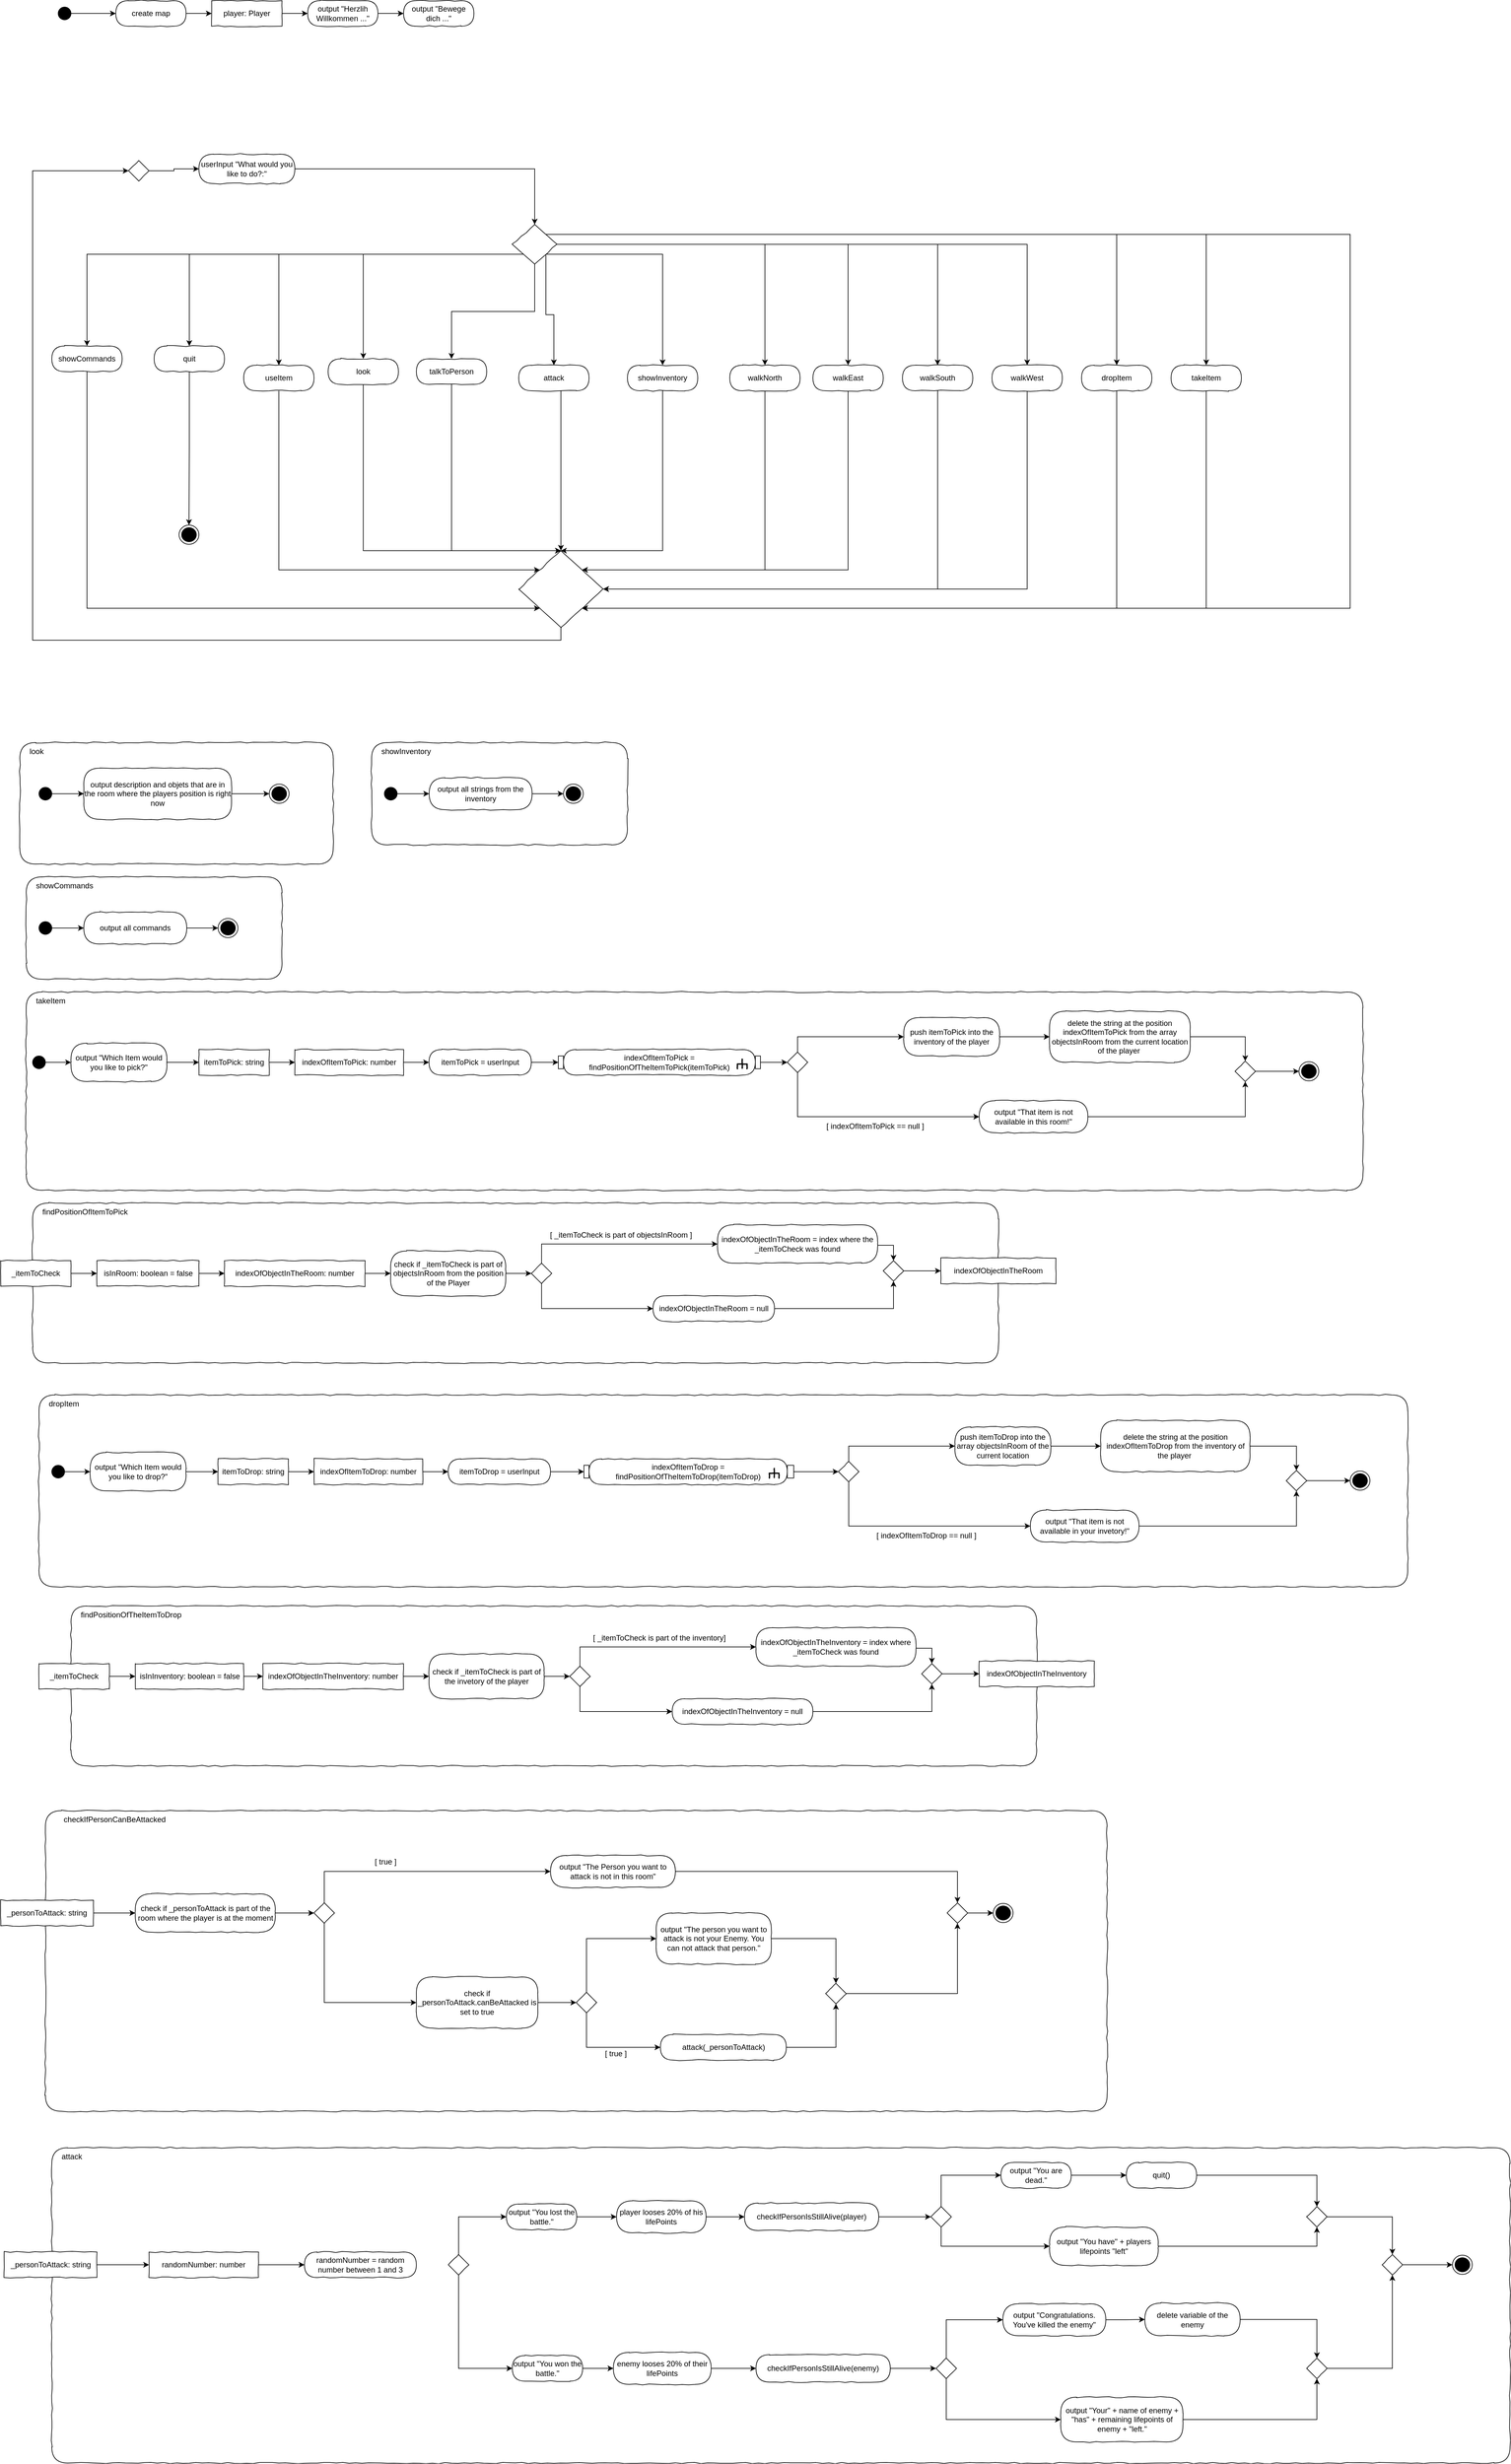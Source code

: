 <mxfile version="13.4.6" type="device"><diagram id="UZSOaT5maKyeEkzIJ_zM" name="Page-1"><mxGraphModel dx="8764" dy="3970" grid="1" gridSize="10" guides="1" tooltips="1" connect="1" arrows="1" fold="1" page="1" pageScale="1" pageWidth="1654" pageHeight="1169" math="0" shadow="0"><root><mxCell id="0"/><mxCell id="1" parent="0"/><mxCell id="6bnr6FTDg4nZf70wm5Vz-7" style="edgeStyle=orthogonalEdgeStyle;rounded=0;orthogonalLoop=1;jettySize=auto;html=1;exitX=1;exitY=0.5;exitDx=0;exitDy=0;" parent="1" source="6bnr6FTDg4nZf70wm5Vz-1" target="6bnr6FTDg4nZf70wm5Vz-2" edge="1"><mxGeometry relative="1" as="geometry"/></mxCell><mxCell id="6bnr6FTDg4nZf70wm5Vz-1" value="" style="ellipse;whiteSpace=wrap;html=1;rounded=0;shadow=0;comic=0;labelBackgroundColor=none;strokeColor=#000000;strokeWidth=1;fillColor=#000000;fontFamily=Verdana;fontSize=12;fontColor=#000000;align=center;comic=1" parent="1" vertex="1"><mxGeometry x="70" y="70" width="20" height="20" as="geometry"/></mxCell><mxCell id="6bnr6FTDg4nZf70wm5Vz-8" style="edgeStyle=orthogonalEdgeStyle;rounded=0;orthogonalLoop=1;jettySize=auto;html=1;exitX=1;exitY=0.5;exitDx=0;exitDy=0;" parent="1" source="6bnr6FTDg4nZf70wm5Vz-2" target="6bnr6FTDg4nZf70wm5Vz-4" edge="1"><mxGeometry relative="1" as="geometry"/></mxCell><mxCell id="6bnr6FTDg4nZf70wm5Vz-2" value="create map" style="rounded=1;whiteSpace=wrap;html=1;absoluteArcSize=1;arcSize=50;strokeWidth=1;shadow=0;comic=1;" parent="1" vertex="1"><mxGeometry x="160" y="60" width="110" height="40" as="geometry"/></mxCell><mxCell id="6bnr6FTDg4nZf70wm5Vz-10" style="edgeStyle=orthogonalEdgeStyle;rounded=0;orthogonalLoop=1;jettySize=auto;html=1;exitX=1;exitY=0.5;exitDx=0;exitDy=0;" parent="1" source="6bnr6FTDg4nZf70wm5Vz-3" target="6bnr6FTDg4nZf70wm5Vz-6" edge="1"><mxGeometry relative="1" as="geometry"/></mxCell><mxCell id="6bnr6FTDg4nZf70wm5Vz-3" value="output &quot;Herzlih Willkommen ...&quot;" style="rounded=1;whiteSpace=wrap;html=1;absoluteArcSize=1;arcSize=50;strokeWidth=1;shadow=0;comic=1;" parent="1" vertex="1"><mxGeometry x="460" y="60" width="110" height="40" as="geometry"/></mxCell><mxCell id="6bnr6FTDg4nZf70wm5Vz-9" style="edgeStyle=orthogonalEdgeStyle;rounded=0;orthogonalLoop=1;jettySize=auto;html=1;exitX=1;exitY=0.5;exitDx=0;exitDy=0;entryX=0;entryY=0.5;entryDx=0;entryDy=0;" parent="1" source="6bnr6FTDg4nZf70wm5Vz-4" target="6bnr6FTDg4nZf70wm5Vz-3" edge="1"><mxGeometry relative="1" as="geometry"/></mxCell><mxCell id="6bnr6FTDg4nZf70wm5Vz-4" value="&lt;div style=&quot;text-align: left&quot;&gt;player: Player&lt;/div&gt;" style="rounded=0;whiteSpace=wrap;html=1;comic=1;" parent="1" vertex="1"><mxGeometry x="310" y="60" width="110" height="40" as="geometry"/></mxCell><mxCell id="6bnr6FTDg4nZf70wm5Vz-6" value="output &quot;Bewege dich ...&quot;" style="rounded=1;whiteSpace=wrap;html=1;absoluteArcSize=1;arcSize=50;strokeWidth=1;shadow=0;comic=1;" parent="1" vertex="1"><mxGeometry x="610" y="60" width="110" height="40" as="geometry"/></mxCell><mxCell id="6bnr6FTDg4nZf70wm5Vz-44" style="edgeStyle=orthogonalEdgeStyle;rounded=0;orthogonalLoop=1;jettySize=auto;html=1;exitX=1;exitY=0.5;exitDx=0;exitDy=0;" parent="1" source="6bnr6FTDg4nZf70wm5Vz-11" target="6bnr6FTDg4nZf70wm5Vz-12" edge="1"><mxGeometry relative="1" as="geometry"/></mxCell><mxCell id="6bnr6FTDg4nZf70wm5Vz-11" value="" style="rhombus;whiteSpace=wrap;html=1;rounded=0;shadow=0;glass=0;comic=1;strokeColor=#000000;align=left;" parent="1" vertex="1"><mxGeometry x="180" y="310" width="32" height="32" as="geometry"/></mxCell><mxCell id="6bnr6FTDg4nZf70wm5Vz-45" style="edgeStyle=orthogonalEdgeStyle;rounded=0;orthogonalLoop=1;jettySize=auto;html=1;exitX=1;exitY=0.5;exitDx=0;exitDy=0;" parent="1" source="6bnr6FTDg4nZf70wm5Vz-12" target="6bnr6FTDg4nZf70wm5Vz-14" edge="1"><mxGeometry relative="1" as="geometry"/></mxCell><mxCell id="6bnr6FTDg4nZf70wm5Vz-12" value="userInput &quot;What would you like to do?:&quot;" style="rounded=1;whiteSpace=wrap;html=1;absoluteArcSize=1;arcSize=50;strokeWidth=1;shadow=0;comic=1;" parent="1" vertex="1"><mxGeometry x="290" y="300" width="150" height="46" as="geometry"/></mxCell><mxCell id="6bnr6FTDg4nZf70wm5Vz-28" style="edgeStyle=orthogonalEdgeStyle;rounded=0;orthogonalLoop=1;jettySize=auto;html=1;exitX=0;exitY=1;exitDx=0;exitDy=0;" parent="1" source="6bnr6FTDg4nZf70wm5Vz-14" target="6bnr6FTDg4nZf70wm5Vz-15" edge="1"><mxGeometry relative="1" as="geometry"/></mxCell><mxCell id="6bnr6FTDg4nZf70wm5Vz-29" style="edgeStyle=orthogonalEdgeStyle;rounded=0;orthogonalLoop=1;jettySize=auto;html=1;exitX=0;exitY=1;exitDx=0;exitDy=0;" parent="1" source="6bnr6FTDg4nZf70wm5Vz-14" target="6bnr6FTDg4nZf70wm5Vz-18" edge="1"><mxGeometry relative="1" as="geometry"/></mxCell><mxCell id="6bnr6FTDg4nZf70wm5Vz-30" style="edgeStyle=orthogonalEdgeStyle;rounded=0;orthogonalLoop=1;jettySize=auto;html=1;exitX=0;exitY=1;exitDx=0;exitDy=0;" parent="1" source="6bnr6FTDg4nZf70wm5Vz-14" target="6bnr6FTDg4nZf70wm5Vz-17" edge="1"><mxGeometry relative="1" as="geometry"/></mxCell><mxCell id="6bnr6FTDg4nZf70wm5Vz-31" style="edgeStyle=orthogonalEdgeStyle;rounded=0;orthogonalLoop=1;jettySize=auto;html=1;exitX=0;exitY=1;exitDx=0;exitDy=0;entryX=0.5;entryY=0;entryDx=0;entryDy=0;" parent="1" source="6bnr6FTDg4nZf70wm5Vz-14" target="6bnr6FTDg4nZf70wm5Vz-16" edge="1"><mxGeometry relative="1" as="geometry"/></mxCell><mxCell id="6bnr6FTDg4nZf70wm5Vz-32" style="edgeStyle=orthogonalEdgeStyle;rounded=0;orthogonalLoop=1;jettySize=auto;html=1;exitX=0.5;exitY=1;exitDx=0;exitDy=0;entryX=0.5;entryY=0;entryDx=0;entryDy=0;" parent="1" source="6bnr6FTDg4nZf70wm5Vz-14" target="6bnr6FTDg4nZf70wm5Vz-27" edge="1"><mxGeometry relative="1" as="geometry"/></mxCell><mxCell id="6bnr6FTDg4nZf70wm5Vz-33" style="edgeStyle=orthogonalEdgeStyle;rounded=0;orthogonalLoop=1;jettySize=auto;html=1;exitX=1;exitY=1;exitDx=0;exitDy=0;entryX=0.5;entryY=0;entryDx=0;entryDy=0;" parent="1" source="6bnr6FTDg4nZf70wm5Vz-14" target="6bnr6FTDg4nZf70wm5Vz-22" edge="1"><mxGeometry relative="1" as="geometry"/></mxCell><mxCell id="6bnr6FTDg4nZf70wm5Vz-34" style="edgeStyle=orthogonalEdgeStyle;rounded=0;orthogonalLoop=1;jettySize=auto;html=1;exitX=1;exitY=1;exitDx=0;exitDy=0;entryX=0.5;entryY=0;entryDx=0;entryDy=0;" parent="1" source="6bnr6FTDg4nZf70wm5Vz-14" target="6bnr6FTDg4nZf70wm5Vz-21" edge="1"><mxGeometry relative="1" as="geometry"/></mxCell><mxCell id="6bnr6FTDg4nZf70wm5Vz-35" style="edgeStyle=orthogonalEdgeStyle;rounded=0;orthogonalLoop=1;jettySize=auto;html=1;exitX=1;exitY=0.5;exitDx=0;exitDy=0;" parent="1" source="6bnr6FTDg4nZf70wm5Vz-14" target="6bnr6FTDg4nZf70wm5Vz-24" edge="1"><mxGeometry relative="1" as="geometry"/></mxCell><mxCell id="6bnr6FTDg4nZf70wm5Vz-37" style="edgeStyle=orthogonalEdgeStyle;rounded=0;orthogonalLoop=1;jettySize=auto;html=1;exitX=1;exitY=0.5;exitDx=0;exitDy=0;entryX=0.5;entryY=0;entryDx=0;entryDy=0;" parent="1" source="6bnr6FTDg4nZf70wm5Vz-14" target="6bnr6FTDg4nZf70wm5Vz-25" edge="1"><mxGeometry relative="1" as="geometry"/></mxCell><mxCell id="6bnr6FTDg4nZf70wm5Vz-38" style="edgeStyle=orthogonalEdgeStyle;rounded=0;orthogonalLoop=1;jettySize=auto;html=1;exitX=1;exitY=0;exitDx=0;exitDy=0;entryX=0.5;entryY=0;entryDx=0;entryDy=0;" parent="1" source="6bnr6FTDg4nZf70wm5Vz-14" target="6bnr6FTDg4nZf70wm5Vz-20" edge="1"><mxGeometry relative="1" as="geometry"/></mxCell><mxCell id="6bnr6FTDg4nZf70wm5Vz-39" style="edgeStyle=orthogonalEdgeStyle;rounded=0;orthogonalLoop=1;jettySize=auto;html=1;exitX=1;exitY=0;exitDx=0;exitDy=0;" parent="1" source="6bnr6FTDg4nZf70wm5Vz-14" target="6bnr6FTDg4nZf70wm5Vz-19" edge="1"><mxGeometry relative="1" as="geometry"><Array as="points"><mxPoint x="1865" y="426"/></Array></mxGeometry></mxCell><mxCell id="6bnr6FTDg4nZf70wm5Vz-40" style="edgeStyle=orthogonalEdgeStyle;rounded=0;orthogonalLoop=1;jettySize=auto;html=1;exitX=1;exitY=0.5;exitDx=0;exitDy=0;" parent="1" source="6bnr6FTDg4nZf70wm5Vz-14" target="6bnr6FTDg4nZf70wm5Vz-26" edge="1"><mxGeometry relative="1" as="geometry"/></mxCell><mxCell id="6bnr6FTDg4nZf70wm5Vz-41" style="edgeStyle=orthogonalEdgeStyle;rounded=0;orthogonalLoop=1;jettySize=auto;html=1;exitX=1;exitY=0.5;exitDx=0;exitDy=0;entryX=0.5;entryY=0;entryDx=0;entryDy=0;" parent="1" source="6bnr6FTDg4nZf70wm5Vz-14" target="6bnr6FTDg4nZf70wm5Vz-23" edge="1"><mxGeometry relative="1" as="geometry"/></mxCell><mxCell id="6bnr6FTDg4nZf70wm5Vz-59" style="edgeStyle=orthogonalEdgeStyle;rounded=0;orthogonalLoop=1;jettySize=auto;html=1;exitX=1;exitY=0;exitDx=0;exitDy=0;entryX=1;entryY=1;entryDx=0;entryDy=0;" parent="1" source="6bnr6FTDg4nZf70wm5Vz-14" target="6bnr6FTDg4nZf70wm5Vz-42" edge="1"><mxGeometry relative="1" as="geometry"><Array as="points"><mxPoint x="2090" y="426"/><mxPoint x="2090" y="1010"/></Array></mxGeometry></mxCell><mxCell id="6bnr6FTDg4nZf70wm5Vz-14" value="" style="rhombus;whiteSpace=wrap;html=1;rounded=0;shadow=0;glass=0;comic=1;strokeColor=#000000;align=left;" parent="1" vertex="1"><mxGeometry x="780" y="410" width="70" height="62" as="geometry"/></mxCell><mxCell id="6bnr6FTDg4nZf70wm5Vz-46" style="edgeStyle=orthogonalEdgeStyle;rounded=0;orthogonalLoop=1;jettySize=auto;html=1;exitX=0.5;exitY=1;exitDx=0;exitDy=0;entryX=0;entryY=1;entryDx=0;entryDy=0;" parent="1" source="6bnr6FTDg4nZf70wm5Vz-15" target="6bnr6FTDg4nZf70wm5Vz-42" edge="1"><mxGeometry relative="1" as="geometry"><Array as="points"><mxPoint x="115" y="1010"/></Array></mxGeometry></mxCell><mxCell id="6bnr6FTDg4nZf70wm5Vz-15" value="showCommands" style="rounded=1;whiteSpace=wrap;html=1;absoluteArcSize=1;arcSize=50;strokeWidth=1;shadow=0;comic=1;" parent="1" vertex="1"><mxGeometry x="60" y="600" width="110" height="40" as="geometry"/></mxCell><mxCell id="6bnr6FTDg4nZf70wm5Vz-49" style="edgeStyle=orthogonalEdgeStyle;rounded=0;orthogonalLoop=1;jettySize=auto;html=1;exitX=0.5;exitY=1;exitDx=0;exitDy=0;" parent="1" source="6bnr6FTDg4nZf70wm5Vz-16" target="6bnr6FTDg4nZf70wm5Vz-42" edge="1"><mxGeometry relative="1" as="geometry"><Array as="points"><mxPoint x="547" y="920"/></Array></mxGeometry></mxCell><mxCell id="6bnr6FTDg4nZf70wm5Vz-16" value="look" style="rounded=1;whiteSpace=wrap;html=1;absoluteArcSize=1;arcSize=50;strokeWidth=1;shadow=0;comic=1;" parent="1" vertex="1"><mxGeometry x="492" y="620" width="110" height="40" as="geometry"/></mxCell><mxCell id="6bnr6FTDg4nZf70wm5Vz-48" style="edgeStyle=orthogonalEdgeStyle;rounded=0;orthogonalLoop=1;jettySize=auto;html=1;exitX=0.5;exitY=1;exitDx=0;exitDy=0;entryX=0;entryY=0;entryDx=0;entryDy=0;" parent="1" source="6bnr6FTDg4nZf70wm5Vz-17" target="6bnr6FTDg4nZf70wm5Vz-42" edge="1"><mxGeometry relative="1" as="geometry"><Array as="points"><mxPoint x="415" y="950"/></Array></mxGeometry></mxCell><mxCell id="6bnr6FTDg4nZf70wm5Vz-17" value="useItem" style="rounded=1;whiteSpace=wrap;html=1;absoluteArcSize=1;arcSize=50;strokeWidth=1;shadow=0;comic=1;" parent="1" vertex="1"><mxGeometry x="360" y="630" width="110" height="40" as="geometry"/></mxCell><mxCell id="6bnr6FTDg4nZf70wm5Vz-47" style="edgeStyle=orthogonalEdgeStyle;rounded=0;orthogonalLoop=1;jettySize=auto;html=1;exitX=0.5;exitY=1;exitDx=0;exitDy=0;entryX=0.5;entryY=0;entryDx=0;entryDy=0;" parent="1" source="6bnr6FTDg4nZf70wm5Vz-18" target="6bnr6FTDg4nZf70wm5Vz-60" edge="1"><mxGeometry relative="1" as="geometry"><mxPoint x="280" y="840" as="targetPoint"/></mxGeometry></mxCell><mxCell id="6bnr6FTDg4nZf70wm5Vz-18" value="quit" style="rounded=1;whiteSpace=wrap;html=1;absoluteArcSize=1;arcSize=50;strokeWidth=1;shadow=0;comic=1;" parent="1" vertex="1"><mxGeometry x="220" y="600" width="110" height="40" as="geometry"/></mxCell><mxCell id="6bnr6FTDg4nZf70wm5Vz-58" style="edgeStyle=orthogonalEdgeStyle;rounded=0;orthogonalLoop=1;jettySize=auto;html=1;exitX=0.5;exitY=1;exitDx=0;exitDy=0;entryX=1;entryY=1;entryDx=0;entryDy=0;" parent="1" source="6bnr6FTDg4nZf70wm5Vz-19" target="6bnr6FTDg4nZf70wm5Vz-42" edge="1"><mxGeometry relative="1" as="geometry"><Array as="points"><mxPoint x="1865" y="1010"/></Array></mxGeometry></mxCell><mxCell id="6bnr6FTDg4nZf70wm5Vz-19" value="takeItem" style="rounded=1;whiteSpace=wrap;html=1;absoluteArcSize=1;arcSize=50;strokeWidth=1;shadow=0;comic=1;" parent="1" vertex="1"><mxGeometry x="1810" y="630" width="110" height="40" as="geometry"/></mxCell><mxCell id="6bnr6FTDg4nZf70wm5Vz-57" style="edgeStyle=orthogonalEdgeStyle;rounded=0;orthogonalLoop=1;jettySize=auto;html=1;exitX=0.5;exitY=1;exitDx=0;exitDy=0;entryX=1;entryY=1;entryDx=0;entryDy=0;" parent="1" source="6bnr6FTDg4nZf70wm5Vz-20" target="6bnr6FTDg4nZf70wm5Vz-42" edge="1"><mxGeometry relative="1" as="geometry"><Array as="points"><mxPoint x="1725" y="1010"/></Array></mxGeometry></mxCell><mxCell id="6bnr6FTDg4nZf70wm5Vz-20" value="dropItem" style="rounded=1;whiteSpace=wrap;html=1;absoluteArcSize=1;arcSize=50;strokeWidth=1;shadow=0;comic=1;" parent="1" vertex="1"><mxGeometry x="1670" y="630" width="110" height="40" as="geometry"/></mxCell><mxCell id="6bnr6FTDg4nZf70wm5Vz-52" style="edgeStyle=orthogonalEdgeStyle;rounded=0;orthogonalLoop=1;jettySize=auto;html=1;exitX=0.5;exitY=1;exitDx=0;exitDy=0;entryX=0.5;entryY=0;entryDx=0;entryDy=0;" parent="1" source="6bnr6FTDg4nZf70wm5Vz-21" target="6bnr6FTDg4nZf70wm5Vz-42" edge="1"><mxGeometry relative="1" as="geometry"><Array as="points"><mxPoint x="1015" y="920"/></Array></mxGeometry></mxCell><mxCell id="6bnr6FTDg4nZf70wm5Vz-21" value="showInventory" style="rounded=1;whiteSpace=wrap;html=1;absoluteArcSize=1;arcSize=50;strokeWidth=1;shadow=0;comic=1;" parent="1" vertex="1"><mxGeometry x="960" y="630" width="110" height="40" as="geometry"/></mxCell><mxCell id="6bnr6FTDg4nZf70wm5Vz-51" style="edgeStyle=orthogonalEdgeStyle;rounded=0;orthogonalLoop=1;jettySize=auto;html=1;exitX=0.5;exitY=1;exitDx=0;exitDy=0;entryX=0.5;entryY=0;entryDx=0;entryDy=0;" parent="1" source="6bnr6FTDg4nZf70wm5Vz-22" target="6bnr6FTDg4nZf70wm5Vz-42" edge="1"><mxGeometry relative="1" as="geometry"><mxPoint x="740" y="800" as="targetPoint"/><Array as="points"><mxPoint x="856" y="670"/></Array></mxGeometry></mxCell><mxCell id="6bnr6FTDg4nZf70wm5Vz-22" value="attack" style="rounded=1;whiteSpace=wrap;html=1;absoluteArcSize=1;arcSize=50;strokeWidth=1;shadow=0;comic=1;" parent="1" vertex="1"><mxGeometry x="790" y="630" width="110" height="40" as="geometry"/></mxCell><mxCell id="6bnr6FTDg4nZf70wm5Vz-55" style="edgeStyle=orthogonalEdgeStyle;rounded=0;orthogonalLoop=1;jettySize=auto;html=1;exitX=0.5;exitY=1;exitDx=0;exitDy=0;entryX=1;entryY=0.5;entryDx=0;entryDy=0;" parent="1" source="6bnr6FTDg4nZf70wm5Vz-23" target="6bnr6FTDg4nZf70wm5Vz-42" edge="1"><mxGeometry relative="1" as="geometry"/></mxCell><mxCell id="6bnr6FTDg4nZf70wm5Vz-23" value="walkSouth" style="rounded=1;whiteSpace=wrap;html=1;absoluteArcSize=1;arcSize=50;strokeWidth=1;shadow=0;comic=1;" parent="1" vertex="1"><mxGeometry x="1390" y="630" width="110" height="40" as="geometry"/></mxCell><mxCell id="6bnr6FTDg4nZf70wm5Vz-53" style="edgeStyle=orthogonalEdgeStyle;rounded=0;orthogonalLoop=1;jettySize=auto;html=1;exitX=0.5;exitY=1;exitDx=0;exitDy=0;entryX=1;entryY=0;entryDx=0;entryDy=0;" parent="1" source="6bnr6FTDg4nZf70wm5Vz-24" target="6bnr6FTDg4nZf70wm5Vz-42" edge="1"><mxGeometry relative="1" as="geometry"><Array as="points"><mxPoint x="1175" y="950"/></Array></mxGeometry></mxCell><mxCell id="6bnr6FTDg4nZf70wm5Vz-24" value="walkNorth" style="rounded=1;whiteSpace=wrap;html=1;absoluteArcSize=1;arcSize=50;strokeWidth=1;shadow=0;comic=1;" parent="1" vertex="1"><mxGeometry x="1120" y="630" width="110" height="40" as="geometry"/></mxCell><mxCell id="6bnr6FTDg4nZf70wm5Vz-56" style="edgeStyle=orthogonalEdgeStyle;rounded=0;orthogonalLoop=1;jettySize=auto;html=1;exitX=0.5;exitY=1;exitDx=0;exitDy=0;entryX=1;entryY=0.5;entryDx=0;entryDy=0;" parent="1" source="6bnr6FTDg4nZf70wm5Vz-25" target="6bnr6FTDg4nZf70wm5Vz-42" edge="1"><mxGeometry relative="1" as="geometry"><mxPoint x="1600" y="950" as="targetPoint"/></mxGeometry></mxCell><mxCell id="6bnr6FTDg4nZf70wm5Vz-25" value="walkWest" style="rounded=1;whiteSpace=wrap;html=1;absoluteArcSize=1;arcSize=50;strokeWidth=1;shadow=0;comic=1;" parent="1" vertex="1"><mxGeometry x="1530" y="630" width="110" height="40" as="geometry"/></mxCell><mxCell id="6bnr6FTDg4nZf70wm5Vz-54" style="edgeStyle=orthogonalEdgeStyle;rounded=0;orthogonalLoop=1;jettySize=auto;html=1;exitX=0.5;exitY=1;exitDx=0;exitDy=0;entryX=1;entryY=0;entryDx=0;entryDy=0;" parent="1" source="6bnr6FTDg4nZf70wm5Vz-26" target="6bnr6FTDg4nZf70wm5Vz-42" edge="1"><mxGeometry relative="1" as="geometry"><mxPoint x="970" y="960" as="targetPoint"/><Array as="points"><mxPoint x="1305" y="950"/></Array></mxGeometry></mxCell><mxCell id="6bnr6FTDg4nZf70wm5Vz-26" value="walkEast" style="rounded=1;whiteSpace=wrap;html=1;absoluteArcSize=1;arcSize=50;strokeWidth=1;shadow=0;comic=1;" parent="1" vertex="1"><mxGeometry x="1250" y="630" width="110" height="40" as="geometry"/></mxCell><mxCell id="6bnr6FTDg4nZf70wm5Vz-50" style="edgeStyle=orthogonalEdgeStyle;rounded=0;orthogonalLoop=1;jettySize=auto;html=1;exitX=0.5;exitY=1;exitDx=0;exitDy=0;entryX=0.5;entryY=0;entryDx=0;entryDy=0;" parent="1" source="6bnr6FTDg4nZf70wm5Vz-27" target="6bnr6FTDg4nZf70wm5Vz-42" edge="1"><mxGeometry relative="1" as="geometry"><Array as="points"><mxPoint x="685" y="920"/></Array></mxGeometry></mxCell><mxCell id="6bnr6FTDg4nZf70wm5Vz-27" value="talkToPerson" style="rounded=1;whiteSpace=wrap;html=1;absoluteArcSize=1;arcSize=50;strokeWidth=1;shadow=0;comic=1;" parent="1" vertex="1"><mxGeometry x="630" y="620" width="110" height="40" as="geometry"/></mxCell><mxCell id="6bnr6FTDg4nZf70wm5Vz-43" style="edgeStyle=orthogonalEdgeStyle;rounded=0;orthogonalLoop=1;jettySize=auto;html=1;exitX=0.5;exitY=1;exitDx=0;exitDy=0;entryX=0;entryY=0.5;entryDx=0;entryDy=0;" parent="1" source="6bnr6FTDg4nZf70wm5Vz-42" target="6bnr6FTDg4nZf70wm5Vz-11" edge="1"><mxGeometry relative="1" as="geometry"><Array as="points"><mxPoint x="856" y="1060"/><mxPoint x="30" y="1060"/><mxPoint x="30" y="326"/></Array></mxGeometry></mxCell><mxCell id="6bnr6FTDg4nZf70wm5Vz-42" value="" style="rhombus;whiteSpace=wrap;html=1;rounded=0;shadow=0;glass=0;comic=1;strokeColor=#000000;align=left;" parent="1" vertex="1"><mxGeometry x="790" y="920" width="132" height="120" as="geometry"/></mxCell><mxCell id="6bnr6FTDg4nZf70wm5Vz-60" value="" style="ellipse;html=1;shape=endState;fillColor=#000000;strokeColor=#000000;comic=1" parent="1" vertex="1"><mxGeometry x="259" y="880" width="31" height="30" as="geometry"/></mxCell><mxCell id="YH8mVbVpIk7_tUhibD8P-1" value="&lt;div style=&quot;text-align: left&quot;&gt;&lt;span&gt;&amp;nbsp; &amp;nbsp; look&lt;/span&gt;&lt;/div&gt;" style="rounded=1;whiteSpace=wrap;html=1;shadow=0;glass=0;comic=1;strokeColor=#000000;labelPosition=center;verticalLabelPosition=middle;align=left;verticalAlign=top;absoluteArcSize=1;arcSize=50;" parent="1" vertex="1"><mxGeometry x="10" y="1220" width="490" height="190" as="geometry"/></mxCell><mxCell id="YH8mVbVpIk7_tUhibD8P-5" style="edgeStyle=orthogonalEdgeStyle;rounded=0;orthogonalLoop=1;jettySize=auto;html=1;exitX=1;exitY=0.5;exitDx=0;exitDy=0;" parent="1" source="YH8mVbVpIk7_tUhibD8P-2" target="YH8mVbVpIk7_tUhibD8P-3" edge="1"><mxGeometry relative="1" as="geometry"/></mxCell><mxCell id="YH8mVbVpIk7_tUhibD8P-2" value="" style="ellipse;whiteSpace=wrap;html=1;rounded=0;shadow=0;comic=0;labelBackgroundColor=none;strokeColor=#000000;strokeWidth=1;fillColor=#000000;fontFamily=Verdana;fontSize=12;fontColor=#000000;align=center;comic=1" parent="1" vertex="1"><mxGeometry x="40" y="1290" width="20" height="20" as="geometry"/></mxCell><mxCell id="YH8mVbVpIk7_tUhibD8P-6" style="edgeStyle=orthogonalEdgeStyle;rounded=0;orthogonalLoop=1;jettySize=auto;html=1;exitX=1;exitY=0.5;exitDx=0;exitDy=0;" parent="1" source="YH8mVbVpIk7_tUhibD8P-3" target="YH8mVbVpIk7_tUhibD8P-4" edge="1"><mxGeometry relative="1" as="geometry"/></mxCell><mxCell id="YH8mVbVpIk7_tUhibD8P-3" value="output description and objets that are in the room where the players position is right now" style="rounded=1;whiteSpace=wrap;html=1;absoluteArcSize=1;arcSize=50;strokeWidth=1;shadow=0;comic=1;" parent="1" vertex="1"><mxGeometry x="110" y="1260" width="231" height="80" as="geometry"/></mxCell><mxCell id="YH8mVbVpIk7_tUhibD8P-4" value="" style="ellipse;html=1;shape=endState;fillColor=#000000;strokeColor=#000000;comic=1" parent="1" vertex="1"><mxGeometry x="400" y="1285" width="31" height="30" as="geometry"/></mxCell><mxCell id="YH8mVbVpIk7_tUhibD8P-7" value="&lt;div style=&quot;text-align: left&quot;&gt;&lt;span&gt;&amp;nbsp; &amp;nbsp; showCommands&lt;/span&gt;&lt;/div&gt;" style="rounded=1;whiteSpace=wrap;html=1;shadow=0;glass=0;comic=1;strokeColor=#000000;labelPosition=center;verticalLabelPosition=middle;align=left;verticalAlign=top;absoluteArcSize=1;arcSize=50;" parent="1" vertex="1"><mxGeometry x="20" y="1430" width="400" height="160" as="geometry"/></mxCell><mxCell id="YH8mVbVpIk7_tUhibD8P-8" style="edgeStyle=orthogonalEdgeStyle;rounded=0;orthogonalLoop=1;jettySize=auto;html=1;exitX=1;exitY=0.5;exitDx=0;exitDy=0;" parent="1" source="YH8mVbVpIk7_tUhibD8P-9" target="YH8mVbVpIk7_tUhibD8P-11" edge="1"><mxGeometry relative="1" as="geometry"/></mxCell><mxCell id="YH8mVbVpIk7_tUhibD8P-9" value="" style="ellipse;whiteSpace=wrap;html=1;rounded=0;shadow=0;comic=0;labelBackgroundColor=none;strokeColor=#000000;strokeWidth=1;fillColor=#000000;fontFamily=Verdana;fontSize=12;fontColor=#000000;align=center;comic=1" parent="1" vertex="1"><mxGeometry x="40" y="1500" width="20" height="20" as="geometry"/></mxCell><mxCell id="YH8mVbVpIk7_tUhibD8P-10" style="edgeStyle=orthogonalEdgeStyle;rounded=0;orthogonalLoop=1;jettySize=auto;html=1;exitX=1;exitY=0.5;exitDx=0;exitDy=0;" parent="1" source="YH8mVbVpIk7_tUhibD8P-11" target="YH8mVbVpIk7_tUhibD8P-12" edge="1"><mxGeometry relative="1" as="geometry"/></mxCell><mxCell id="YH8mVbVpIk7_tUhibD8P-11" value="output all commands" style="rounded=1;whiteSpace=wrap;html=1;absoluteArcSize=1;arcSize=50;strokeWidth=1;shadow=0;comic=1;" parent="1" vertex="1"><mxGeometry x="110" y="1485" width="161" height="50" as="geometry"/></mxCell><mxCell id="YH8mVbVpIk7_tUhibD8P-12" value="" style="ellipse;html=1;shape=endState;fillColor=#000000;strokeColor=#000000;comic=1" parent="1" vertex="1"><mxGeometry x="320" y="1495" width="31" height="30" as="geometry"/></mxCell><mxCell id="YH8mVbVpIk7_tUhibD8P-13" value="&lt;div style=&quot;text-align: left&quot;&gt;&lt;span&gt;&amp;nbsp; &amp;nbsp; takeItem&lt;/span&gt;&lt;/div&gt;" style="rounded=1;whiteSpace=wrap;html=1;shadow=0;glass=0;comic=1;strokeColor=#000000;labelPosition=center;verticalLabelPosition=middle;align=left;verticalAlign=top;absoluteArcSize=1;arcSize=50;" parent="1" vertex="1"><mxGeometry x="20" y="1610" width="2090" height="310" as="geometry"/></mxCell><mxCell id="YH8mVbVpIk7_tUhibD8P-62" style="edgeStyle=orthogonalEdgeStyle;rounded=0;orthogonalLoop=1;jettySize=auto;html=1;exitX=1;exitY=0.5;exitDx=0;exitDy=0;entryX=0;entryY=0.5;entryDx=0;entryDy=0;" parent="1" source="YH8mVbVpIk7_tUhibD8P-14" target="YH8mVbVpIk7_tUhibD8P-16" edge="1"><mxGeometry relative="1" as="geometry"/></mxCell><mxCell id="YH8mVbVpIk7_tUhibD8P-14" value="output &quot;Which Item would you like to pick?&quot;" style="rounded=1;whiteSpace=wrap;html=1;absoluteArcSize=1;arcSize=50;strokeWidth=1;shadow=0;comic=1;" parent="1" vertex="1"><mxGeometry x="90" y="1690" width="150" height="60" as="geometry"/></mxCell><mxCell id="YH8mVbVpIk7_tUhibD8P-63" style="edgeStyle=orthogonalEdgeStyle;rounded=0;orthogonalLoop=1;jettySize=auto;html=1;exitX=1;exitY=0.5;exitDx=0;exitDy=0;" parent="1" source="YH8mVbVpIk7_tUhibD8P-15" target="YH8mVbVpIk7_tUhibD8P-14" edge="1"><mxGeometry relative="1" as="geometry"/></mxCell><mxCell id="YH8mVbVpIk7_tUhibD8P-15" value="" style="ellipse;whiteSpace=wrap;html=1;rounded=0;shadow=0;comic=0;labelBackgroundColor=none;strokeColor=#000000;strokeWidth=1;fillColor=#000000;fontFamily=Verdana;fontSize=12;fontColor=#000000;align=center;comic=1" parent="1" vertex="1"><mxGeometry x="30" y="1710" width="20" height="20" as="geometry"/></mxCell><mxCell id="YH8mVbVpIk7_tUhibD8P-64" style="edgeStyle=orthogonalEdgeStyle;rounded=0;orthogonalLoop=1;jettySize=auto;html=1;exitX=1;exitY=0.5;exitDx=0;exitDy=0;" parent="1" source="YH8mVbVpIk7_tUhibD8P-16" target="YH8mVbVpIk7_tUhibD8P-17" edge="1"><mxGeometry relative="1" as="geometry"/></mxCell><mxCell id="YH8mVbVpIk7_tUhibD8P-16" value="&lt;div style=&quot;text-align: left&quot;&gt;itemToPick: string&lt;/div&gt;" style="rounded=0;whiteSpace=wrap;html=1;comic=1;" parent="1" vertex="1"><mxGeometry x="290" y="1700" width="110" height="40" as="geometry"/></mxCell><mxCell id="YH8mVbVpIk7_tUhibD8P-61" style="edgeStyle=orthogonalEdgeStyle;rounded=0;orthogonalLoop=1;jettySize=auto;html=1;exitX=1;exitY=0.5;exitDx=0;exitDy=0;" parent="1" source="YH8mVbVpIk7_tUhibD8P-17" target="YH8mVbVpIk7_tUhibD8P-18" edge="1"><mxGeometry relative="1" as="geometry"/></mxCell><mxCell id="YH8mVbVpIk7_tUhibD8P-17" value="&lt;div style=&quot;text-align: left&quot;&gt;indexOfItemToPick: number&lt;/div&gt;" style="rounded=0;whiteSpace=wrap;html=1;comic=1;" parent="1" vertex="1"><mxGeometry x="440" y="1700" width="170" height="40" as="geometry"/></mxCell><mxCell id="YH8mVbVpIk7_tUhibD8P-60" style="edgeStyle=orthogonalEdgeStyle;rounded=0;orthogonalLoop=1;jettySize=auto;html=1;exitX=1;exitY=0.5;exitDx=0;exitDy=0;entryX=0;entryY=0.5;entryDx=0;entryDy=0;" parent="1" source="YH8mVbVpIk7_tUhibD8P-18" target="YH8mVbVpIk7_tUhibD8P-93" edge="1"><mxGeometry relative="1" as="geometry"/></mxCell><mxCell id="YH8mVbVpIk7_tUhibD8P-18" value="itemToPick = userInput" style="rounded=1;whiteSpace=wrap;html=1;absoluteArcSize=1;arcSize=50;strokeWidth=1;shadow=0;comic=1;" parent="1" vertex="1"><mxGeometry x="649.75" y="1700" width="160" height="40" as="geometry"/></mxCell><mxCell id="YH8mVbVpIk7_tUhibD8P-59" style="edgeStyle=orthogonalEdgeStyle;rounded=0;orthogonalLoop=1;jettySize=auto;html=1;exitX=1;exitY=0.5;exitDx=0;exitDy=0;entryX=0;entryY=0.5;entryDx=0;entryDy=0;" parent="1" source="YH8mVbVpIk7_tUhibD8P-94" target="YH8mVbVpIk7_tUhibD8P-39" edge="1"><mxGeometry relative="1" as="geometry"/></mxCell><mxCell id="YH8mVbVpIk7_tUhibD8P-19" value="indexOfItemToPick = findPositionOfTheItemToPick(itemToPick)" style="rounded=1;whiteSpace=wrap;html=1;absoluteArcSize=1;arcSize=50;strokeWidth=1;shadow=0;comic=1;" parent="1" vertex="1"><mxGeometry x="860" y="1700" width="300" height="40" as="geometry"/></mxCell><mxCell id="YH8mVbVpIk7_tUhibD8P-20" value="&lt;div style=&quot;text-align: left&quot;&gt;&lt;span&gt;&amp;nbsp; &amp;nbsp; findPositionOfItemToPick&lt;/span&gt;&lt;/div&gt;" style="rounded=1;whiteSpace=wrap;html=1;shadow=0;glass=0;comic=1;strokeColor=#000000;labelPosition=center;verticalLabelPosition=middle;align=left;verticalAlign=top;absoluteArcSize=1;arcSize=50;" parent="1" vertex="1"><mxGeometry x="30" y="1940" width="1510" height="250" as="geometry"/></mxCell><mxCell id="YH8mVbVpIk7_tUhibD8P-41" style="edgeStyle=orthogonalEdgeStyle;rounded=0;orthogonalLoop=1;jettySize=auto;html=1;exitX=1;exitY=0.5;exitDx=0;exitDy=0;" parent="1" source="YH8mVbVpIk7_tUhibD8P-22" target="YH8mVbVpIk7_tUhibD8P-40" edge="1"><mxGeometry relative="1" as="geometry"/></mxCell><mxCell id="YH8mVbVpIk7_tUhibD8P-22" value="&lt;div style=&quot;text-align: left&quot;&gt;isInRoom: boolean = false&lt;/div&gt;" style="rounded=0;whiteSpace=wrap;html=1;comic=1;" parent="1" vertex="1"><mxGeometry x="130.5" y="2030" width="159.5" height="40" as="geometry"/></mxCell><mxCell id="YH8mVbVpIk7_tUhibD8P-35" style="edgeStyle=orthogonalEdgeStyle;rounded=0;orthogonalLoop=1;jettySize=auto;html=1;exitX=1;exitY=0.5;exitDx=0;exitDy=0;entryX=0;entryY=0.5;entryDx=0;entryDy=0;" parent="1" source="YH8mVbVpIk7_tUhibD8P-23" target="YH8mVbVpIk7_tUhibD8P-26" edge="1"><mxGeometry relative="1" as="geometry"/></mxCell><mxCell id="YH8mVbVpIk7_tUhibD8P-23" value="check if _itemToCheck is part of objectsInRoom from the position of the Player" style="rounded=1;whiteSpace=wrap;html=1;absoluteArcSize=1;arcSize=50;strokeWidth=1;shadow=0;comic=1;" parent="1" vertex="1"><mxGeometry x="589.75" y="2015" width="180" height="70" as="geometry"/></mxCell><mxCell id="YH8mVbVpIk7_tUhibD8P-33" style="edgeStyle=orthogonalEdgeStyle;rounded=0;orthogonalLoop=1;jettySize=auto;html=1;exitX=1;exitY=0.5;exitDx=0;exitDy=0;entryX=0;entryY=0.5;entryDx=0;entryDy=0;" parent="1" source="YH8mVbVpIk7_tUhibD8P-24" target="YH8mVbVpIk7_tUhibD8P-22" edge="1"><mxGeometry relative="1" as="geometry"/></mxCell><mxCell id="YH8mVbVpIk7_tUhibD8P-24" value="&lt;div style=&quot;text-align: left&quot;&gt;_itemToCheck&lt;/div&gt;" style="rounded=0;whiteSpace=wrap;html=1;comic=1;" parent="1" vertex="1"><mxGeometry x="-20" y="2030" width="110" height="40" as="geometry"/></mxCell><mxCell id="YH8mVbVpIk7_tUhibD8P-30" style="edgeStyle=orthogonalEdgeStyle;rounded=0;orthogonalLoop=1;jettySize=auto;html=1;exitX=0.5;exitY=0;exitDx=0;exitDy=0;" parent="1" source="YH8mVbVpIk7_tUhibD8P-26" target="YH8mVbVpIk7_tUhibD8P-44" edge="1"><mxGeometry relative="1" as="geometry"><mxPoint x="1086.75" y="2010" as="targetPoint"/></mxGeometry></mxCell><mxCell id="YH8mVbVpIk7_tUhibD8P-32" style="edgeStyle=orthogonalEdgeStyle;rounded=0;orthogonalLoop=1;jettySize=auto;html=1;exitX=0.5;exitY=1;exitDx=0;exitDy=0;entryX=0;entryY=0.5;entryDx=0;entryDy=0;" parent="1" source="YH8mVbVpIk7_tUhibD8P-26" target="YH8mVbVpIk7_tUhibD8P-43" edge="1"><mxGeometry relative="1" as="geometry"/></mxCell><mxCell id="YH8mVbVpIk7_tUhibD8P-26" value="" style="rhombus;whiteSpace=wrap;html=1;rounded=0;shadow=0;glass=0;comic=1;strokeColor=#000000;align=left;" parent="1" vertex="1"><mxGeometry x="809.75" y="2034" width="32" height="32" as="geometry"/></mxCell><mxCell id="YH8mVbVpIk7_tUhibD8P-31" style="edgeStyle=orthogonalEdgeStyle;rounded=0;orthogonalLoop=1;jettySize=auto;html=1;exitX=1;exitY=0.5;exitDx=0;exitDy=0;entryX=0.5;entryY=0;entryDx=0;entryDy=0;" parent="1" source="YH8mVbVpIk7_tUhibD8P-44" target="YH8mVbVpIk7_tUhibD8P-29" edge="1"><mxGeometry relative="1" as="geometry"><mxPoint x="1367" y="2006" as="sourcePoint"/><Array as="points"><mxPoint x="1351" y="2006"/><mxPoint x="1376" y="2006"/></Array></mxGeometry></mxCell><mxCell id="YH8mVbVpIk7_tUhibD8P-37" style="edgeStyle=orthogonalEdgeStyle;rounded=0;orthogonalLoop=1;jettySize=auto;html=1;exitX=1;exitY=0.5;exitDx=0;exitDy=0;entryX=0;entryY=0.5;entryDx=0;entryDy=0;" parent="1" source="YH8mVbVpIk7_tUhibD8P-29" target="YH8mVbVpIk7_tUhibD8P-36" edge="1"><mxGeometry relative="1" as="geometry"/></mxCell><mxCell id="YH8mVbVpIk7_tUhibD8P-29" value="" style="rhombus;whiteSpace=wrap;html=1;rounded=0;shadow=0;glass=0;comic=1;strokeColor=#000000;align=left;" parent="1" vertex="1"><mxGeometry x="1360" y="2030" width="32" height="32" as="geometry"/></mxCell><mxCell id="YH8mVbVpIk7_tUhibD8P-36" value="&lt;div style=&quot;text-align: left&quot;&gt;indexOfObjectInTheRoom&lt;/div&gt;" style="rounded=0;whiteSpace=wrap;html=1;comic=1;" parent="1" vertex="1"><mxGeometry x="1450" y="2026" width="180" height="40" as="geometry"/></mxCell><mxCell id="YH8mVbVpIk7_tUhibD8P-38" value="[ _itemToCheck is part of objectsInRoom ]" style="text;html=1;strokeColor=none;fillColor=none;align=center;verticalAlign=middle;whiteSpace=wrap;rounded=0;" parent="1" vertex="1"><mxGeometry x="830" y="1980" width="240" height="20" as="geometry"/></mxCell><mxCell id="YH8mVbVpIk7_tUhibD8P-48" style="edgeStyle=orthogonalEdgeStyle;rounded=0;orthogonalLoop=1;jettySize=auto;html=1;exitX=0.5;exitY=0;exitDx=0;exitDy=0;" parent="1" source="YH8mVbVpIk7_tUhibD8P-39" target="YH8mVbVpIk7_tUhibD8P-46" edge="1"><mxGeometry relative="1" as="geometry"/></mxCell><mxCell id="YH8mVbVpIk7_tUhibD8P-51" style="edgeStyle=orthogonalEdgeStyle;rounded=0;orthogonalLoop=1;jettySize=auto;html=1;exitX=0.5;exitY=1;exitDx=0;exitDy=0;entryX=0;entryY=0.5;entryDx=0;entryDy=0;" parent="1" source="YH8mVbVpIk7_tUhibD8P-39" target="YH8mVbVpIk7_tUhibD8P-50" edge="1"><mxGeometry relative="1" as="geometry"/></mxCell><mxCell id="YH8mVbVpIk7_tUhibD8P-39" value="" style="rhombus;whiteSpace=wrap;html=1;rounded=0;shadow=0;glass=0;comic=1;strokeColor=#000000;align=left;" parent="1" vertex="1"><mxGeometry x="1210" y="1704" width="32" height="32" as="geometry"/></mxCell><mxCell id="YH8mVbVpIk7_tUhibD8P-42" style="edgeStyle=orthogonalEdgeStyle;rounded=0;orthogonalLoop=1;jettySize=auto;html=1;exitX=1;exitY=0.5;exitDx=0;exitDy=0;" parent="1" source="YH8mVbVpIk7_tUhibD8P-40" target="YH8mVbVpIk7_tUhibD8P-23" edge="1"><mxGeometry relative="1" as="geometry"/></mxCell><mxCell id="YH8mVbVpIk7_tUhibD8P-40" value="&lt;div style=&quot;text-align: left&quot;&gt;indexOfObjectInTheRoom: number&lt;/div&gt;" style="rounded=0;whiteSpace=wrap;html=1;comic=1;" parent="1" vertex="1"><mxGeometry x="330" y="2030" width="219.75" height="40" as="geometry"/></mxCell><mxCell id="YH8mVbVpIk7_tUhibD8P-45" style="edgeStyle=orthogonalEdgeStyle;rounded=0;orthogonalLoop=1;jettySize=auto;html=1;exitX=1;exitY=0.5;exitDx=0;exitDy=0;entryX=0.5;entryY=1;entryDx=0;entryDy=0;" parent="1" source="YH8mVbVpIk7_tUhibD8P-43" target="YH8mVbVpIk7_tUhibD8P-29" edge="1"><mxGeometry relative="1" as="geometry"><mxPoint x="1400" y="2080" as="targetPoint"/></mxGeometry></mxCell><mxCell id="YH8mVbVpIk7_tUhibD8P-43" value="indexOfObjectInTheRoom = null" style="rounded=1;whiteSpace=wrap;html=1;absoluteArcSize=1;arcSize=50;strokeWidth=1;shadow=0;comic=1;" parent="1" vertex="1"><mxGeometry x="1000" y="2085" width="190" height="40" as="geometry"/></mxCell><mxCell id="YH8mVbVpIk7_tUhibD8P-44" value="indexOfObjectInTheRoom = index where the _itemToCheck was found" style="rounded=1;whiteSpace=wrap;html=1;absoluteArcSize=1;arcSize=50;strokeWidth=1;shadow=0;comic=1;" parent="1" vertex="1"><mxGeometry x="1100.88" y="1974" width="250.25" height="60" as="geometry"/></mxCell><mxCell id="YH8mVbVpIk7_tUhibD8P-49" style="edgeStyle=orthogonalEdgeStyle;rounded=0;orthogonalLoop=1;jettySize=auto;html=1;exitX=1;exitY=0.5;exitDx=0;exitDy=0;" parent="1" source="YH8mVbVpIk7_tUhibD8P-46" target="YH8mVbVpIk7_tUhibD8P-47" edge="1"><mxGeometry relative="1" as="geometry"/></mxCell><mxCell id="YH8mVbVpIk7_tUhibD8P-46" value="push itemToPick into the inventory of the player" style="rounded=1;whiteSpace=wrap;html=1;absoluteArcSize=1;arcSize=50;strokeWidth=1;shadow=0;comic=1;" parent="1" vertex="1"><mxGeometry x="1392" y="1650" width="150" height="60" as="geometry"/></mxCell><mxCell id="YH8mVbVpIk7_tUhibD8P-55" style="edgeStyle=orthogonalEdgeStyle;rounded=0;orthogonalLoop=1;jettySize=auto;html=1;exitX=1;exitY=0.5;exitDx=0;exitDy=0;entryX=0.5;entryY=0;entryDx=0;entryDy=0;" parent="1" source="YH8mVbVpIk7_tUhibD8P-47" target="YH8mVbVpIk7_tUhibD8P-53" edge="1"><mxGeometry relative="1" as="geometry"/></mxCell><mxCell id="YH8mVbVpIk7_tUhibD8P-47" value="delete the string at the position indexOfItemToPick from the array objectsInRoom from the current location of the player&amp;nbsp;" style="rounded=1;whiteSpace=wrap;html=1;absoluteArcSize=1;arcSize=50;strokeWidth=1;shadow=0;comic=1;" parent="1" vertex="1"><mxGeometry x="1620" y="1640" width="220" height="80" as="geometry"/></mxCell><mxCell id="YH8mVbVpIk7_tUhibD8P-54" style="edgeStyle=orthogonalEdgeStyle;rounded=0;orthogonalLoop=1;jettySize=auto;html=1;exitX=1;exitY=0.5;exitDx=0;exitDy=0;entryX=0.5;entryY=1;entryDx=0;entryDy=0;" parent="1" source="YH8mVbVpIk7_tUhibD8P-50" target="YH8mVbVpIk7_tUhibD8P-53" edge="1"><mxGeometry relative="1" as="geometry"/></mxCell><mxCell id="YH8mVbVpIk7_tUhibD8P-50" value="output &quot;That item is not available in this room!&quot;" style="rounded=1;whiteSpace=wrap;html=1;absoluteArcSize=1;arcSize=50;strokeWidth=1;shadow=0;comic=1;" parent="1" vertex="1"><mxGeometry x="1510" y="1780" width="170" height="50" as="geometry"/></mxCell><mxCell id="YH8mVbVpIk7_tUhibD8P-52" value="[ indexOfItemToPick == null ]" style="text;html=1;strokeColor=none;fillColor=none;align=center;verticalAlign=middle;whiteSpace=wrap;rounded=0;" parent="1" vertex="1"><mxGeometry x="1260" y="1810" width="175" height="20" as="geometry"/></mxCell><mxCell id="YH8mVbVpIk7_tUhibD8P-58" style="edgeStyle=orthogonalEdgeStyle;rounded=0;orthogonalLoop=1;jettySize=auto;html=1;exitX=1;exitY=0.5;exitDx=0;exitDy=0;" parent="1" source="YH8mVbVpIk7_tUhibD8P-53" target="YH8mVbVpIk7_tUhibD8P-57" edge="1"><mxGeometry relative="1" as="geometry"/></mxCell><mxCell id="YH8mVbVpIk7_tUhibD8P-53" value="" style="rhombus;whiteSpace=wrap;html=1;rounded=0;shadow=0;glass=0;comic=1;strokeColor=#000000;align=left;" parent="1" vertex="1"><mxGeometry x="1910" y="1718" width="32" height="32" as="geometry"/></mxCell><mxCell id="YH8mVbVpIk7_tUhibD8P-57" value="" style="ellipse;html=1;shape=endState;fillColor=#000000;strokeColor=#000000;comic=1" parent="1" vertex="1"><mxGeometry x="2010" y="1719" width="31" height="30" as="geometry"/></mxCell><mxCell id="YH8mVbVpIk7_tUhibD8P-65" value="&lt;div style=&quot;text-align: left&quot;&gt;&lt;span&gt;&amp;nbsp; &amp;nbsp; dropItem&lt;/span&gt;&lt;/div&gt;" style="rounded=1;whiteSpace=wrap;html=1;shadow=0;glass=0;comic=1;strokeColor=#000000;labelPosition=center;verticalLabelPosition=middle;align=left;verticalAlign=top;absoluteArcSize=1;arcSize=50;" parent="1" vertex="1"><mxGeometry x="40" y="2240" width="2140" height="300" as="geometry"/></mxCell><mxCell id="YH8mVbVpIk7_tUhibD8P-66" style="edgeStyle=orthogonalEdgeStyle;rounded=0;orthogonalLoop=1;jettySize=auto;html=1;exitX=1;exitY=0.5;exitDx=0;exitDy=0;entryX=0;entryY=0.5;entryDx=0;entryDy=0;" parent="1" source="YH8mVbVpIk7_tUhibD8P-67" target="YH8mVbVpIk7_tUhibD8P-71" edge="1"><mxGeometry relative="1" as="geometry"/></mxCell><mxCell id="YH8mVbVpIk7_tUhibD8P-67" value="output &quot;Which Item would you like to drop?&quot;" style="rounded=1;whiteSpace=wrap;html=1;absoluteArcSize=1;arcSize=50;strokeWidth=1;shadow=0;comic=1;" parent="1" vertex="1"><mxGeometry x="120" y="2330" width="150" height="60" as="geometry"/></mxCell><mxCell id="YH8mVbVpIk7_tUhibD8P-68" style="edgeStyle=orthogonalEdgeStyle;rounded=0;orthogonalLoop=1;jettySize=auto;html=1;exitX=1;exitY=0.5;exitDx=0;exitDy=0;" parent="1" source="YH8mVbVpIk7_tUhibD8P-69" target="YH8mVbVpIk7_tUhibD8P-67" edge="1"><mxGeometry relative="1" as="geometry"/></mxCell><mxCell id="YH8mVbVpIk7_tUhibD8P-69" value="" style="ellipse;whiteSpace=wrap;html=1;rounded=0;shadow=0;comic=0;labelBackgroundColor=none;strokeColor=#000000;strokeWidth=1;fillColor=#000000;fontFamily=Verdana;fontSize=12;fontColor=#000000;align=center;comic=1" parent="1" vertex="1"><mxGeometry x="60" y="2350" width="20" height="20" as="geometry"/></mxCell><mxCell id="YH8mVbVpIk7_tUhibD8P-70" style="edgeStyle=orthogonalEdgeStyle;rounded=0;orthogonalLoop=1;jettySize=auto;html=1;exitX=1;exitY=0.5;exitDx=0;exitDy=0;" parent="1" source="YH8mVbVpIk7_tUhibD8P-71" target="YH8mVbVpIk7_tUhibD8P-73" edge="1"><mxGeometry relative="1" as="geometry"/></mxCell><mxCell id="YH8mVbVpIk7_tUhibD8P-71" value="&lt;div style=&quot;text-align: left&quot;&gt;itemToDrop: string&lt;/div&gt;" style="rounded=0;whiteSpace=wrap;html=1;comic=1;" parent="1" vertex="1"><mxGeometry x="320" y="2340" width="110" height="40" as="geometry"/></mxCell><mxCell id="YH8mVbVpIk7_tUhibD8P-72" style="edgeStyle=orthogonalEdgeStyle;rounded=0;orthogonalLoop=1;jettySize=auto;html=1;exitX=1;exitY=0.5;exitDx=0;exitDy=0;" parent="1" source="YH8mVbVpIk7_tUhibD8P-73" target="YH8mVbVpIk7_tUhibD8P-74" edge="1"><mxGeometry relative="1" as="geometry"/></mxCell><mxCell id="YH8mVbVpIk7_tUhibD8P-73" value="&lt;div style=&quot;text-align: left&quot;&gt;indexOfItemToDrop: number&lt;/div&gt;" style="rounded=0;whiteSpace=wrap;html=1;comic=1;" parent="1" vertex="1"><mxGeometry x="470" y="2340" width="170" height="40" as="geometry"/></mxCell><mxCell id="YH8mVbVpIk7_tUhibD8P-90" style="edgeStyle=orthogonalEdgeStyle;rounded=0;orthogonalLoop=1;jettySize=auto;html=1;exitX=1;exitY=0.5;exitDx=0;exitDy=0;entryX=0;entryY=0.5;entryDx=0;entryDy=0;" parent="1" source="YH8mVbVpIk7_tUhibD8P-74" target="YH8mVbVpIk7_tUhibD8P-91" edge="1"><mxGeometry relative="1" as="geometry"/></mxCell><mxCell id="YH8mVbVpIk7_tUhibD8P-74" value="itemToDrop = userInput" style="rounded=1;whiteSpace=wrap;html=1;absoluteArcSize=1;arcSize=50;strokeWidth=1;shadow=0;comic=1;" parent="1" vertex="1"><mxGeometry x="679.75" y="2340" width="160" height="40" as="geometry"/></mxCell><mxCell id="YH8mVbVpIk7_tUhibD8P-75" style="edgeStyle=orthogonalEdgeStyle;rounded=0;orthogonalLoop=1;jettySize=auto;html=1;exitX=1;exitY=0.5;exitDx=0;exitDy=0;entryX=0;entryY=0.5;entryDx=0;entryDy=0;" parent="1" source="YH8mVbVpIk7_tUhibD8P-92" target="YH8mVbVpIk7_tUhibD8P-79" edge="1"><mxGeometry relative="1" as="geometry"/></mxCell><mxCell id="YH8mVbVpIk7_tUhibD8P-76" value="indexOfItemToDrop = findPositionOfTheItemToDrop(itemToDrop)" style="rounded=1;whiteSpace=wrap;html=1;absoluteArcSize=1;arcSize=50;strokeWidth=1;shadow=0;comic=1;" parent="1" vertex="1"><mxGeometry x="900" y="2340" width="310" height="40" as="geometry"/></mxCell><mxCell id="YH8mVbVpIk7_tUhibD8P-77" style="edgeStyle=orthogonalEdgeStyle;rounded=0;orthogonalLoop=1;jettySize=auto;html=1;exitX=0.5;exitY=0;exitDx=0;exitDy=0;" parent="1" source="YH8mVbVpIk7_tUhibD8P-79" target="YH8mVbVpIk7_tUhibD8P-81" edge="1"><mxGeometry relative="1" as="geometry"/></mxCell><mxCell id="YH8mVbVpIk7_tUhibD8P-78" style="edgeStyle=orthogonalEdgeStyle;rounded=0;orthogonalLoop=1;jettySize=auto;html=1;exitX=0.5;exitY=1;exitDx=0;exitDy=0;entryX=0;entryY=0.5;entryDx=0;entryDy=0;" parent="1" source="YH8mVbVpIk7_tUhibD8P-79" target="YH8mVbVpIk7_tUhibD8P-85" edge="1"><mxGeometry relative="1" as="geometry"/></mxCell><mxCell id="YH8mVbVpIk7_tUhibD8P-79" value="" style="rhombus;whiteSpace=wrap;html=1;rounded=0;shadow=0;glass=0;comic=1;strokeColor=#000000;align=left;" parent="1" vertex="1"><mxGeometry x="1290" y="2344" width="32" height="32" as="geometry"/></mxCell><mxCell id="YH8mVbVpIk7_tUhibD8P-80" style="edgeStyle=orthogonalEdgeStyle;rounded=0;orthogonalLoop=1;jettySize=auto;html=1;exitX=1;exitY=0.5;exitDx=0;exitDy=0;" parent="1" source="YH8mVbVpIk7_tUhibD8P-81" target="YH8mVbVpIk7_tUhibD8P-83" edge="1"><mxGeometry relative="1" as="geometry"/></mxCell><mxCell id="YH8mVbVpIk7_tUhibD8P-81" value="push itemToDrop into the array objectsInRoom of the current location" style="rounded=1;whiteSpace=wrap;html=1;absoluteArcSize=1;arcSize=50;strokeWidth=1;shadow=0;comic=1;" parent="1" vertex="1"><mxGeometry x="1472" y="2290" width="150" height="60" as="geometry"/></mxCell><mxCell id="YH8mVbVpIk7_tUhibD8P-82" style="edgeStyle=orthogonalEdgeStyle;rounded=0;orthogonalLoop=1;jettySize=auto;html=1;exitX=1;exitY=0.5;exitDx=0;exitDy=0;entryX=0.5;entryY=0;entryDx=0;entryDy=0;" parent="1" source="YH8mVbVpIk7_tUhibD8P-83" target="YH8mVbVpIk7_tUhibD8P-88" edge="1"><mxGeometry relative="1" as="geometry"/></mxCell><mxCell id="YH8mVbVpIk7_tUhibD8P-83" value="delete the string at the position indexOfItemToDrop from the inventory of the player&amp;nbsp;" style="rounded=1;whiteSpace=wrap;html=1;absoluteArcSize=1;arcSize=50;strokeWidth=1;shadow=0;comic=1;" parent="1" vertex="1"><mxGeometry x="1700" y="2280" width="233.5" height="80" as="geometry"/></mxCell><mxCell id="YH8mVbVpIk7_tUhibD8P-84" style="edgeStyle=orthogonalEdgeStyle;rounded=0;orthogonalLoop=1;jettySize=auto;html=1;exitX=1;exitY=0.5;exitDx=0;exitDy=0;entryX=0.5;entryY=1;entryDx=0;entryDy=0;" parent="1" source="YH8mVbVpIk7_tUhibD8P-85" target="YH8mVbVpIk7_tUhibD8P-88" edge="1"><mxGeometry relative="1" as="geometry"/></mxCell><mxCell id="YH8mVbVpIk7_tUhibD8P-85" value="output &quot;That item is not available in your invetory!&quot;" style="rounded=1;whiteSpace=wrap;html=1;absoluteArcSize=1;arcSize=50;strokeWidth=1;shadow=0;comic=1;" parent="1" vertex="1"><mxGeometry x="1590" y="2420" width="170" height="50" as="geometry"/></mxCell><mxCell id="YH8mVbVpIk7_tUhibD8P-86" value="[ indexOfItemToDrop == null ]" style="text;html=1;strokeColor=none;fillColor=none;align=center;verticalAlign=middle;whiteSpace=wrap;rounded=0;" parent="1" vertex="1"><mxGeometry x="1340" y="2450" width="175" height="20" as="geometry"/></mxCell><mxCell id="YH8mVbVpIk7_tUhibD8P-87" style="edgeStyle=orthogonalEdgeStyle;rounded=0;orthogonalLoop=1;jettySize=auto;html=1;exitX=1;exitY=0.5;exitDx=0;exitDy=0;" parent="1" source="YH8mVbVpIk7_tUhibD8P-88" target="YH8mVbVpIk7_tUhibD8P-89" edge="1"><mxGeometry relative="1" as="geometry"/></mxCell><mxCell id="YH8mVbVpIk7_tUhibD8P-88" value="" style="rhombus;whiteSpace=wrap;html=1;rounded=0;shadow=0;glass=0;comic=1;strokeColor=#000000;align=left;" parent="1" vertex="1"><mxGeometry x="1990" y="2358" width="32" height="32" as="geometry"/></mxCell><mxCell id="YH8mVbVpIk7_tUhibD8P-89" value="" style="ellipse;html=1;shape=endState;fillColor=#000000;strokeColor=#000000;comic=1" parent="1" vertex="1"><mxGeometry x="2090" y="2359" width="31" height="30" as="geometry"/></mxCell><mxCell id="YH8mVbVpIk7_tUhibD8P-91" value="" style="rounded=0;whiteSpace=wrap;html=1;" parent="1" vertex="1"><mxGeometry x="892" y="2350" width="8" height="20" as="geometry"/></mxCell><mxCell id="YH8mVbVpIk7_tUhibD8P-92" value="" style="rounded=0;whiteSpace=wrap;html=1;" parent="1" vertex="1"><mxGeometry x="1210" y="2350" width="10" height="20" as="geometry"/></mxCell><mxCell id="YH8mVbVpIk7_tUhibD8P-93" value="" style="rounded=0;whiteSpace=wrap;html=1;" parent="1" vertex="1"><mxGeometry x="852" y="1710" width="8" height="20" as="geometry"/></mxCell><mxCell id="YH8mVbVpIk7_tUhibD8P-94" value="" style="rounded=0;whiteSpace=wrap;html=1;" parent="1" vertex="1"><mxGeometry x="1160" y="1710" width="8" height="20" as="geometry"/></mxCell><mxCell id="YH8mVbVpIk7_tUhibD8P-95" value="" style="group;rotation=90;" parent="1" vertex="1" connectable="0"><mxGeometry x="1130" y="1710" width="20" height="20" as="geometry"/></mxCell><mxCell id="YH8mVbVpIk7_tUhibD8P-96" value="" style="strokeWidth=2;html=1;shape=mxgraph.flowchart.annotation_2;align=left;rounded=1;comic=1;rotation=90;" parent="YH8mVbVpIk7_tUhibD8P-95" vertex="1"><mxGeometry x="2" y="5" width="15" height="15" as="geometry"/></mxCell><mxCell id="YH8mVbVpIk7_tUhibD8P-97" value="" style="endArrow=none;html=1;entryX=0.508;entryY=0.487;entryPerimeter=0;exitX=1;exitY=0.5;exitPerimeter=0;strokeWidth=2;" parent="YH8mVbVpIk7_tUhibD8P-95" source="YH8mVbVpIk7_tUhibD8P-96" target="YH8mVbVpIk7_tUhibD8P-96" edge="1"><mxGeometry width="50" height="50" relative="1" as="geometry"><mxPoint x="-46.667" as="sourcePoint"/><mxPoint x="-13.333" y="50" as="targetPoint"/></mxGeometry></mxCell><mxCell id="YH8mVbVpIk7_tUhibD8P-98" value="" style="group;rotation=90;" parent="1" vertex="1" connectable="0"><mxGeometry x="1180" y="2350" width="20" height="20" as="geometry"/></mxCell><mxCell id="YH8mVbVpIk7_tUhibD8P-99" value="" style="strokeWidth=2;html=1;shape=mxgraph.flowchart.annotation_2;align=left;rounded=1;comic=1;rotation=90;" parent="YH8mVbVpIk7_tUhibD8P-98" vertex="1"><mxGeometry x="2" y="5" width="15" height="15" as="geometry"/></mxCell><mxCell id="YH8mVbVpIk7_tUhibD8P-100" value="" style="endArrow=none;html=1;entryX=0.508;entryY=0.487;entryPerimeter=0;exitX=1;exitY=0.5;exitPerimeter=0;strokeWidth=2;" parent="YH8mVbVpIk7_tUhibD8P-98" source="YH8mVbVpIk7_tUhibD8P-99" target="YH8mVbVpIk7_tUhibD8P-99" edge="1"><mxGeometry width="50" height="50" relative="1" as="geometry"><mxPoint x="-46.667" as="sourcePoint"/><mxPoint x="-13.333" y="50" as="targetPoint"/></mxGeometry></mxCell><mxCell id="YH8mVbVpIk7_tUhibD8P-101" value="&lt;div style=&quot;text-align: left&quot;&gt;&lt;span&gt;&amp;nbsp; &amp;nbsp; findPositionOfTheItemToDrop&lt;/span&gt;&lt;/div&gt;" style="rounded=1;whiteSpace=wrap;html=1;shadow=0;glass=0;comic=1;strokeColor=#000000;labelPosition=center;verticalLabelPosition=middle;align=left;verticalAlign=top;absoluteArcSize=1;arcSize=50;" parent="1" vertex="1"><mxGeometry x="90" y="2570" width="1510" height="250" as="geometry"/></mxCell><mxCell id="YH8mVbVpIk7_tUhibD8P-102" style="edgeStyle=orthogonalEdgeStyle;rounded=0;orthogonalLoop=1;jettySize=auto;html=1;exitX=1;exitY=0.5;exitDx=0;exitDy=0;" parent="1" source="YH8mVbVpIk7_tUhibD8P-103" target="YH8mVbVpIk7_tUhibD8P-117" edge="1"><mxGeometry relative="1" as="geometry"/></mxCell><mxCell id="YH8mVbVpIk7_tUhibD8P-103" value="&lt;div style=&quot;text-align: left&quot;&gt;isInInventory: boolean = false&lt;/div&gt;" style="rounded=0;whiteSpace=wrap;html=1;comic=1;" parent="1" vertex="1"><mxGeometry x="190.5" y="2660" width="169.5" height="40" as="geometry"/></mxCell><mxCell id="YH8mVbVpIk7_tUhibD8P-104" style="edgeStyle=orthogonalEdgeStyle;rounded=0;orthogonalLoop=1;jettySize=auto;html=1;exitX=1;exitY=0.5;exitDx=0;exitDy=0;entryX=0;entryY=0.5;entryDx=0;entryDy=0;" parent="1" source="YH8mVbVpIk7_tUhibD8P-105" target="YH8mVbVpIk7_tUhibD8P-110" edge="1"><mxGeometry relative="1" as="geometry"/></mxCell><mxCell id="YH8mVbVpIk7_tUhibD8P-105" value="check if _itemToCheck is part of the invetory of the player" style="rounded=1;whiteSpace=wrap;html=1;absoluteArcSize=1;arcSize=50;strokeWidth=1;shadow=0;comic=1;" parent="1" vertex="1"><mxGeometry x="649.75" y="2645" width="180" height="70" as="geometry"/></mxCell><mxCell id="YH8mVbVpIk7_tUhibD8P-106" style="edgeStyle=orthogonalEdgeStyle;rounded=0;orthogonalLoop=1;jettySize=auto;html=1;exitX=1;exitY=0.5;exitDx=0;exitDy=0;entryX=0;entryY=0.5;entryDx=0;entryDy=0;" parent="1" source="YH8mVbVpIk7_tUhibD8P-107" target="YH8mVbVpIk7_tUhibD8P-103" edge="1"><mxGeometry relative="1" as="geometry"/></mxCell><mxCell id="YH8mVbVpIk7_tUhibD8P-107" value="&lt;div style=&quot;text-align: left&quot;&gt;_itemToCheck&lt;/div&gt;" style="rounded=0;whiteSpace=wrap;html=1;comic=1;" parent="1" vertex="1"><mxGeometry x="40" y="2660" width="110" height="40" as="geometry"/></mxCell><mxCell id="YH8mVbVpIk7_tUhibD8P-108" style="edgeStyle=orthogonalEdgeStyle;rounded=0;orthogonalLoop=1;jettySize=auto;html=1;exitX=0.5;exitY=0;exitDx=0;exitDy=0;" parent="1" source="YH8mVbVpIk7_tUhibD8P-110" target="YH8mVbVpIk7_tUhibD8P-120" edge="1"><mxGeometry relative="1" as="geometry"><mxPoint x="1146.75" y="2640" as="targetPoint"/></mxGeometry></mxCell><mxCell id="YH8mVbVpIk7_tUhibD8P-109" style="edgeStyle=orthogonalEdgeStyle;rounded=0;orthogonalLoop=1;jettySize=auto;html=1;exitX=0.5;exitY=1;exitDx=0;exitDy=0;entryX=0;entryY=0.5;entryDx=0;entryDy=0;" parent="1" source="YH8mVbVpIk7_tUhibD8P-110" target="YH8mVbVpIk7_tUhibD8P-119" edge="1"><mxGeometry relative="1" as="geometry"/></mxCell><mxCell id="YH8mVbVpIk7_tUhibD8P-110" value="" style="rhombus;whiteSpace=wrap;html=1;rounded=0;shadow=0;glass=0;comic=1;strokeColor=#000000;align=left;" parent="1" vertex="1"><mxGeometry x="869.75" y="2664" width="32" height="32" as="geometry"/></mxCell><mxCell id="YH8mVbVpIk7_tUhibD8P-111" style="edgeStyle=orthogonalEdgeStyle;rounded=0;orthogonalLoop=1;jettySize=auto;html=1;exitX=1;exitY=0.5;exitDx=0;exitDy=0;entryX=0.5;entryY=0;entryDx=0;entryDy=0;" parent="1" source="YH8mVbVpIk7_tUhibD8P-120" target="YH8mVbVpIk7_tUhibD8P-113" edge="1"><mxGeometry relative="1" as="geometry"><mxPoint x="1427" y="2636" as="sourcePoint"/><Array as="points"><mxPoint x="1411" y="2636"/><mxPoint x="1436" y="2636"/></Array></mxGeometry></mxCell><mxCell id="YH8mVbVpIk7_tUhibD8P-112" style="edgeStyle=orthogonalEdgeStyle;rounded=0;orthogonalLoop=1;jettySize=auto;html=1;exitX=1;exitY=0.5;exitDx=0;exitDy=0;entryX=0;entryY=0.5;entryDx=0;entryDy=0;" parent="1" source="YH8mVbVpIk7_tUhibD8P-113" target="YH8mVbVpIk7_tUhibD8P-114" edge="1"><mxGeometry relative="1" as="geometry"/></mxCell><mxCell id="YH8mVbVpIk7_tUhibD8P-113" value="" style="rhombus;whiteSpace=wrap;html=1;rounded=0;shadow=0;glass=0;comic=1;strokeColor=#000000;align=left;" parent="1" vertex="1"><mxGeometry x="1420" y="2660" width="32" height="32" as="geometry"/></mxCell><mxCell id="YH8mVbVpIk7_tUhibD8P-114" value="&lt;div style=&quot;text-align: left&quot;&gt;indexOfObjectInTheInventory&lt;/div&gt;" style="rounded=0;whiteSpace=wrap;html=1;comic=1;" parent="1" vertex="1"><mxGeometry x="1510" y="2656" width="180" height="40" as="geometry"/></mxCell><mxCell id="YH8mVbVpIk7_tUhibD8P-115" value="[ _itemToCheck is part of the inventory]" style="text;html=1;strokeColor=none;fillColor=none;align=center;verticalAlign=middle;whiteSpace=wrap;rounded=0;" parent="1" vertex="1"><mxGeometry x="890" y="2610" width="240" height="20" as="geometry"/></mxCell><mxCell id="YH8mVbVpIk7_tUhibD8P-116" style="edgeStyle=orthogonalEdgeStyle;rounded=0;orthogonalLoop=1;jettySize=auto;html=1;exitX=1;exitY=0.5;exitDx=0;exitDy=0;" parent="1" source="YH8mVbVpIk7_tUhibD8P-117" target="YH8mVbVpIk7_tUhibD8P-105" edge="1"><mxGeometry relative="1" as="geometry"/></mxCell><mxCell id="YH8mVbVpIk7_tUhibD8P-117" value="&lt;div style=&quot;text-align: left&quot;&gt;indexOfObjectInTheInventory: number&lt;/div&gt;" style="rounded=0;whiteSpace=wrap;html=1;comic=1;" parent="1" vertex="1"><mxGeometry x="390" y="2660" width="219.75" height="40" as="geometry"/></mxCell><mxCell id="YH8mVbVpIk7_tUhibD8P-118" style="edgeStyle=orthogonalEdgeStyle;rounded=0;orthogonalLoop=1;jettySize=auto;html=1;exitX=1;exitY=0.5;exitDx=0;exitDy=0;entryX=0.5;entryY=1;entryDx=0;entryDy=0;" parent="1" source="YH8mVbVpIk7_tUhibD8P-119" target="YH8mVbVpIk7_tUhibD8P-113" edge="1"><mxGeometry relative="1" as="geometry"><mxPoint x="1460" y="2710" as="targetPoint"/></mxGeometry></mxCell><mxCell id="YH8mVbVpIk7_tUhibD8P-119" value="indexOfObjectInTheInventory = null" style="rounded=1;whiteSpace=wrap;html=1;absoluteArcSize=1;arcSize=50;strokeWidth=1;shadow=0;comic=1;" parent="1" vertex="1"><mxGeometry x="1030" y="2715" width="220" height="40" as="geometry"/></mxCell><mxCell id="YH8mVbVpIk7_tUhibD8P-120" value="indexOfObjectInTheInventory = index where _itemToCheck was found" style="rounded=1;whiteSpace=wrap;html=1;absoluteArcSize=1;arcSize=50;strokeWidth=1;shadow=0;comic=1;" parent="1" vertex="1"><mxGeometry x="1160.88" y="2604" width="250.25" height="60" as="geometry"/></mxCell><mxCell id="YH8mVbVpIk7_tUhibD8P-121" value="&lt;div style=&quot;text-align: left&quot;&gt;&lt;span&gt;&amp;nbsp; &amp;nbsp; showInventory&lt;/span&gt;&lt;/div&gt;" style="rounded=1;whiteSpace=wrap;html=1;shadow=0;glass=0;comic=1;strokeColor=#000000;labelPosition=center;verticalLabelPosition=middle;align=left;verticalAlign=top;absoluteArcSize=1;arcSize=50;" parent="1" vertex="1"><mxGeometry x="560" y="1220" width="400" height="160" as="geometry"/></mxCell><mxCell id="YH8mVbVpIk7_tUhibD8P-122" style="edgeStyle=orthogonalEdgeStyle;rounded=0;orthogonalLoop=1;jettySize=auto;html=1;exitX=1;exitY=0.5;exitDx=0;exitDy=0;" parent="1" source="YH8mVbVpIk7_tUhibD8P-123" target="YH8mVbVpIk7_tUhibD8P-125" edge="1"><mxGeometry relative="1" as="geometry"/></mxCell><mxCell id="YH8mVbVpIk7_tUhibD8P-123" value="" style="ellipse;whiteSpace=wrap;html=1;rounded=0;shadow=0;comic=0;labelBackgroundColor=none;strokeColor=#000000;strokeWidth=1;fillColor=#000000;fontFamily=Verdana;fontSize=12;fontColor=#000000;align=center;comic=1" parent="1" vertex="1"><mxGeometry x="580" y="1290" width="20" height="20" as="geometry"/></mxCell><mxCell id="YH8mVbVpIk7_tUhibD8P-124" style="edgeStyle=orthogonalEdgeStyle;rounded=0;orthogonalLoop=1;jettySize=auto;html=1;exitX=1;exitY=0.5;exitDx=0;exitDy=0;" parent="1" source="YH8mVbVpIk7_tUhibD8P-125" target="YH8mVbVpIk7_tUhibD8P-126" edge="1"><mxGeometry relative="1" as="geometry"/></mxCell><mxCell id="YH8mVbVpIk7_tUhibD8P-125" value="output all strings from the inventory" style="rounded=1;whiteSpace=wrap;html=1;absoluteArcSize=1;arcSize=50;strokeWidth=1;shadow=0;comic=1;" parent="1" vertex="1"><mxGeometry x="650" y="1275" width="161" height="50" as="geometry"/></mxCell><mxCell id="YH8mVbVpIk7_tUhibD8P-126" value="" style="ellipse;html=1;shape=endState;fillColor=#000000;strokeColor=#000000;comic=1" parent="1" vertex="1"><mxGeometry x="860" y="1285" width="31" height="30" as="geometry"/></mxCell><mxCell id="EZfa71BW0ZXO4ZqpmpsF-1" value="&amp;nbsp; &amp;nbsp; &amp;nbsp; &amp;nbsp; checkIfPersonCanBeAttacked" style="rounded=1;whiteSpace=wrap;html=1;shadow=0;glass=0;comic=1;strokeColor=#000000;labelPosition=center;verticalLabelPosition=middle;align=left;verticalAlign=top;absoluteArcSize=1;arcSize=50;" vertex="1" parent="1"><mxGeometry x="50" y="2890" width="1660" height="470" as="geometry"/></mxCell><mxCell id="EZfa71BW0ZXO4ZqpmpsF-17" style="edgeStyle=orthogonalEdgeStyle;rounded=0;orthogonalLoop=1;jettySize=auto;html=1;exitX=1;exitY=0.5;exitDx=0;exitDy=0;" edge="1" parent="1" source="EZfa71BW0ZXO4ZqpmpsF-2" target="EZfa71BW0ZXO4ZqpmpsF-3"><mxGeometry relative="1" as="geometry"/></mxCell><mxCell id="EZfa71BW0ZXO4ZqpmpsF-2" value="&lt;div style=&quot;text-align: left&quot;&gt;_personToAttack: string&lt;/div&gt;" style="rounded=0;whiteSpace=wrap;html=1;comic=1;" vertex="1" parent="1"><mxGeometry x="-20" y="3030" width="145" height="40" as="geometry"/></mxCell><mxCell id="EZfa71BW0ZXO4ZqpmpsF-18" style="edgeStyle=orthogonalEdgeStyle;rounded=0;orthogonalLoop=1;jettySize=auto;html=1;exitX=1;exitY=0.5;exitDx=0;exitDy=0;" edge="1" parent="1" source="EZfa71BW0ZXO4ZqpmpsF-3" target="EZfa71BW0ZXO4ZqpmpsF-5"><mxGeometry relative="1" as="geometry"/></mxCell><mxCell id="EZfa71BW0ZXO4ZqpmpsF-3" value="check if _personToAttack is part of the room where the player is at the moment" style="rounded=1;whiteSpace=wrap;html=1;absoluteArcSize=1;arcSize=50;strokeWidth=1;shadow=0;comic=1;" vertex="1" parent="1"><mxGeometry x="190.5" y="3020" width="219" height="60" as="geometry"/></mxCell><mxCell id="EZfa71BW0ZXO4ZqpmpsF-9" style="edgeStyle=orthogonalEdgeStyle;rounded=0;orthogonalLoop=1;jettySize=auto;html=1;exitX=0.5;exitY=0;exitDx=0;exitDy=0;entryX=0;entryY=0.5;entryDx=0;entryDy=0;" edge="1" parent="1" source="EZfa71BW0ZXO4ZqpmpsF-5" target="EZfa71BW0ZXO4ZqpmpsF-6"><mxGeometry relative="1" as="geometry"/></mxCell><mxCell id="EZfa71BW0ZXO4ZqpmpsF-16" style="edgeStyle=orthogonalEdgeStyle;rounded=0;orthogonalLoop=1;jettySize=auto;html=1;exitX=0.5;exitY=1;exitDx=0;exitDy=0;entryX=0;entryY=0.5;entryDx=0;entryDy=0;" edge="1" parent="1" source="EZfa71BW0ZXO4ZqpmpsF-5" target="EZfa71BW0ZXO4ZqpmpsF-10"><mxGeometry relative="1" as="geometry"/></mxCell><mxCell id="EZfa71BW0ZXO4ZqpmpsF-5" value="" style="rhombus;whiteSpace=wrap;html=1;rounded=0;shadow=0;glass=0;comic=1;strokeColor=#000000;align=left;" vertex="1" parent="1"><mxGeometry x="470" y="3034" width="32" height="32" as="geometry"/></mxCell><mxCell id="EZfa71BW0ZXO4ZqpmpsF-24" style="edgeStyle=orthogonalEdgeStyle;rounded=0;orthogonalLoop=1;jettySize=auto;html=1;exitX=1;exitY=0.5;exitDx=0;exitDy=0;" edge="1" parent="1" source="EZfa71BW0ZXO4ZqpmpsF-6" target="EZfa71BW0ZXO4ZqpmpsF-23"><mxGeometry relative="1" as="geometry"/></mxCell><mxCell id="EZfa71BW0ZXO4ZqpmpsF-6" value="output &quot;The Person you want to attack is not in this room&quot;" style="rounded=1;whiteSpace=wrap;html=1;absoluteArcSize=1;arcSize=50;strokeWidth=1;shadow=0;comic=1;" vertex="1" parent="1"><mxGeometry x="839.75" y="2960" width="195.25" height="50" as="geometry"/></mxCell><mxCell id="EZfa71BW0ZXO4ZqpmpsF-19" style="edgeStyle=orthogonalEdgeStyle;rounded=0;orthogonalLoop=1;jettySize=auto;html=1;exitX=1;exitY=0.5;exitDx=0;exitDy=0;entryX=0;entryY=0.5;entryDx=0;entryDy=0;" edge="1" parent="1" source="EZfa71BW0ZXO4ZqpmpsF-10" target="EZfa71BW0ZXO4ZqpmpsF-11"><mxGeometry relative="1" as="geometry"/></mxCell><mxCell id="EZfa71BW0ZXO4ZqpmpsF-10" value="check if _personToAttack.canBeAttacked is set to true" style="rounded=1;whiteSpace=wrap;html=1;absoluteArcSize=1;arcSize=50;strokeWidth=1;shadow=0;comic=1;" vertex="1" parent="1"><mxGeometry x="630" y="3150" width="190" height="80" as="geometry"/></mxCell><mxCell id="EZfa71BW0ZXO4ZqpmpsF-15" style="edgeStyle=orthogonalEdgeStyle;rounded=0;orthogonalLoop=1;jettySize=auto;html=1;exitX=0.5;exitY=0;exitDx=0;exitDy=0;entryX=0;entryY=0.5;entryDx=0;entryDy=0;" edge="1" parent="1" source="EZfa71BW0ZXO4ZqpmpsF-11" target="EZfa71BW0ZXO4ZqpmpsF-12"><mxGeometry relative="1" as="geometry"/></mxCell><mxCell id="EZfa71BW0ZXO4ZqpmpsF-21" style="edgeStyle=orthogonalEdgeStyle;rounded=0;orthogonalLoop=1;jettySize=auto;html=1;exitX=0.5;exitY=1;exitDx=0;exitDy=0;entryX=0;entryY=0.5;entryDx=0;entryDy=0;" edge="1" parent="1" source="EZfa71BW0ZXO4ZqpmpsF-11" target="EZfa71BW0ZXO4ZqpmpsF-20"><mxGeometry relative="1" as="geometry"/></mxCell><mxCell id="EZfa71BW0ZXO4ZqpmpsF-11" value="" style="rhombus;whiteSpace=wrap;html=1;rounded=0;shadow=0;glass=0;comic=1;strokeColor=#000000;align=left;" vertex="1" parent="1"><mxGeometry x="880" y="3174" width="32" height="32" as="geometry"/></mxCell><mxCell id="EZfa71BW0ZXO4ZqpmpsF-25" style="edgeStyle=orthogonalEdgeStyle;rounded=0;orthogonalLoop=1;jettySize=auto;html=1;exitX=1;exitY=0.5;exitDx=0;exitDy=0;entryX=0.5;entryY=0;entryDx=0;entryDy=0;" edge="1" parent="1" source="EZfa71BW0ZXO4ZqpmpsF-12" target="EZfa71BW0ZXO4ZqpmpsF-22"><mxGeometry relative="1" as="geometry"/></mxCell><mxCell id="EZfa71BW0ZXO4ZqpmpsF-12" value="output &quot;The person you want to attack is not your Enemy. You can not attack that person.&quot;" style="rounded=1;whiteSpace=wrap;html=1;absoluteArcSize=1;arcSize=50;strokeWidth=1;shadow=0;comic=1;" vertex="1" parent="1"><mxGeometry x="1005" y="3050" width="180" height="80" as="geometry"/></mxCell><mxCell id="EZfa71BW0ZXO4ZqpmpsF-26" style="edgeStyle=orthogonalEdgeStyle;rounded=0;orthogonalLoop=1;jettySize=auto;html=1;exitX=1;exitY=0.5;exitDx=0;exitDy=0;entryX=0.5;entryY=1;entryDx=0;entryDy=0;" edge="1" parent="1" source="EZfa71BW0ZXO4ZqpmpsF-20" target="EZfa71BW0ZXO4ZqpmpsF-22"><mxGeometry relative="1" as="geometry"/></mxCell><mxCell id="EZfa71BW0ZXO4ZqpmpsF-20" value="attack(_personToAttack)" style="rounded=1;whiteSpace=wrap;html=1;absoluteArcSize=1;arcSize=50;strokeWidth=1;shadow=0;comic=1;" vertex="1" parent="1"><mxGeometry x="1011.5" y="3240" width="197" height="40" as="geometry"/></mxCell><mxCell id="EZfa71BW0ZXO4ZqpmpsF-27" style="edgeStyle=orthogonalEdgeStyle;rounded=0;orthogonalLoop=1;jettySize=auto;html=1;exitX=1;exitY=0.5;exitDx=0;exitDy=0;" edge="1" parent="1" source="EZfa71BW0ZXO4ZqpmpsF-22" target="EZfa71BW0ZXO4ZqpmpsF-23"><mxGeometry relative="1" as="geometry"/></mxCell><mxCell id="EZfa71BW0ZXO4ZqpmpsF-22" value="" style="rhombus;whiteSpace=wrap;html=1;rounded=0;shadow=0;glass=0;comic=1;strokeColor=#000000;align=left;" vertex="1" parent="1"><mxGeometry x="1270" y="3160" width="32" height="32" as="geometry"/></mxCell><mxCell id="EZfa71BW0ZXO4ZqpmpsF-29" style="edgeStyle=orthogonalEdgeStyle;rounded=0;orthogonalLoop=1;jettySize=auto;html=1;exitX=1;exitY=0.5;exitDx=0;exitDy=0;" edge="1" parent="1" source="EZfa71BW0ZXO4ZqpmpsF-23" target="EZfa71BW0ZXO4ZqpmpsF-28"><mxGeometry relative="1" as="geometry"/></mxCell><mxCell id="EZfa71BW0ZXO4ZqpmpsF-23" value="" style="rhombus;whiteSpace=wrap;html=1;rounded=0;shadow=0;glass=0;comic=1;strokeColor=#000000;align=left;" vertex="1" parent="1"><mxGeometry x="1460" y="3034" width="32" height="32" as="geometry"/></mxCell><mxCell id="EZfa71BW0ZXO4ZqpmpsF-28" value="" style="ellipse;html=1;shape=endState;fillColor=#000000;strokeColor=#000000;comic=1" vertex="1" parent="1"><mxGeometry x="1532" y="3035" width="31" height="30" as="geometry"/></mxCell><mxCell id="EZfa71BW0ZXO4ZqpmpsF-30" value="[ true ]" style="text;html=1;strokeColor=none;fillColor=none;align=center;verticalAlign=middle;whiteSpace=wrap;rounded=0;" vertex="1" parent="1"><mxGeometry x="562" y="2960" width="40" height="20" as="geometry"/></mxCell><mxCell id="EZfa71BW0ZXO4ZqpmpsF-31" value="[ true ]" style="text;html=1;strokeColor=none;fillColor=none;align=center;verticalAlign=middle;whiteSpace=wrap;rounded=0;" vertex="1" parent="1"><mxGeometry x="922" y="3260" width="40" height="20" as="geometry"/></mxCell><mxCell id="EZfa71BW0ZXO4ZqpmpsF-33" value="&lt;div style=&quot;text-align: left&quot;&gt;&lt;span&gt;&amp;nbsp; &amp;nbsp; attack&lt;/span&gt;&lt;/div&gt;" style="rounded=1;whiteSpace=wrap;html=1;shadow=0;glass=0;comic=1;strokeColor=#000000;labelPosition=center;verticalLabelPosition=middle;align=left;verticalAlign=top;absoluteArcSize=1;arcSize=50;" vertex="1" parent="1"><mxGeometry x="60" y="3417" width="2280" height="493" as="geometry"/></mxCell><mxCell id="EZfa71BW0ZXO4ZqpmpsF-39" style="edgeStyle=orthogonalEdgeStyle;rounded=0;orthogonalLoop=1;jettySize=auto;html=1;exitX=1;exitY=0.5;exitDx=0;exitDy=0;" edge="1" parent="1" source="EZfa71BW0ZXO4ZqpmpsF-35" target="EZfa71BW0ZXO4ZqpmpsF-37"><mxGeometry relative="1" as="geometry"/></mxCell><mxCell id="EZfa71BW0ZXO4ZqpmpsF-35" value="&lt;div style=&quot;text-align: left&quot;&gt;_personToAttack: string&lt;/div&gt;" style="rounded=0;whiteSpace=wrap;html=1;comic=1;" vertex="1" parent="1"><mxGeometry x="-14.5" y="3580" width="145" height="40" as="geometry"/></mxCell><mxCell id="EZfa71BW0ZXO4ZqpmpsF-36" value="randomNumber = random number between 1 and 3" style="rounded=1;whiteSpace=wrap;html=1;absoluteArcSize=1;arcSize=50;strokeWidth=1;shadow=0;comic=1;" vertex="1" parent="1"><mxGeometry x="455" y="3580" width="175" height="40" as="geometry"/></mxCell><mxCell id="EZfa71BW0ZXO4ZqpmpsF-40" style="edgeStyle=orthogonalEdgeStyle;rounded=0;orthogonalLoop=1;jettySize=auto;html=1;exitX=1;exitY=0.5;exitDx=0;exitDy=0;" edge="1" parent="1" source="EZfa71BW0ZXO4ZqpmpsF-37" target="EZfa71BW0ZXO4ZqpmpsF-36"><mxGeometry relative="1" as="geometry"/></mxCell><mxCell id="EZfa71BW0ZXO4ZqpmpsF-37" value="&lt;div style=&quot;text-align: left&quot;&gt;randomNumber: number&lt;/div&gt;" style="rounded=0;whiteSpace=wrap;html=1;comic=1;" vertex="1" parent="1"><mxGeometry x="212" y="3580" width="171" height="40" as="geometry"/></mxCell><mxCell id="EZfa71BW0ZXO4ZqpmpsF-58" style="edgeStyle=orthogonalEdgeStyle;rounded=0;orthogonalLoop=1;jettySize=auto;html=1;exitX=0.5;exitY=1;exitDx=0;exitDy=0;entryX=0;entryY=0.5;entryDx=0;entryDy=0;" edge="1" parent="1" source="EZfa71BW0ZXO4ZqpmpsF-42" target="EZfa71BW0ZXO4ZqpmpsF-51"><mxGeometry relative="1" as="geometry"/></mxCell><mxCell id="EZfa71BW0ZXO4ZqpmpsF-59" style="edgeStyle=orthogonalEdgeStyle;rounded=0;orthogonalLoop=1;jettySize=auto;html=1;exitX=0.5;exitY=0;exitDx=0;exitDy=0;entryX=0;entryY=0.5;entryDx=0;entryDy=0;" edge="1" parent="1" source="EZfa71BW0ZXO4ZqpmpsF-42" target="EZfa71BW0ZXO4ZqpmpsF-50"><mxGeometry relative="1" as="geometry"/></mxCell><mxCell id="EZfa71BW0ZXO4ZqpmpsF-42" value="" style="rhombus;whiteSpace=wrap;html=1;rounded=0;shadow=0;glass=0;comic=1;strokeColor=#000000;align=left;" vertex="1" parent="1"><mxGeometry x="680" y="3584" width="32" height="32" as="geometry"/></mxCell><mxCell id="EZfa71BW0ZXO4ZqpmpsF-55" style="edgeStyle=orthogonalEdgeStyle;rounded=0;orthogonalLoop=1;jettySize=auto;html=1;exitX=1;exitY=0.5;exitDx=0;exitDy=0;" edge="1" parent="1" source="EZfa71BW0ZXO4ZqpmpsF-43" target="EZfa71BW0ZXO4ZqpmpsF-48"><mxGeometry relative="1" as="geometry"/></mxCell><mxCell id="EZfa71BW0ZXO4ZqpmpsF-43" value="player looses 20% of his lifePoints" style="rounded=1;whiteSpace=wrap;html=1;absoluteArcSize=1;arcSize=50;strokeWidth=1;shadow=0;comic=1;" vertex="1" parent="1"><mxGeometry x="943" y="3500" width="140" height="50" as="geometry"/></mxCell><mxCell id="EZfa71BW0ZXO4ZqpmpsF-56" style="edgeStyle=orthogonalEdgeStyle;rounded=0;orthogonalLoop=1;jettySize=auto;html=1;exitX=1;exitY=0.5;exitDx=0;exitDy=0;entryX=0;entryY=0.5;entryDx=0;entryDy=0;" edge="1" parent="1" source="EZfa71BW0ZXO4ZqpmpsF-44" target="EZfa71BW0ZXO4ZqpmpsF-49"><mxGeometry relative="1" as="geometry"/></mxCell><mxCell id="EZfa71BW0ZXO4ZqpmpsF-44" value="enemy looses 20% of their lifePoints" style="rounded=1;whiteSpace=wrap;html=1;absoluteArcSize=1;arcSize=50;strokeWidth=1;shadow=0;comic=1;" vertex="1" parent="1"><mxGeometry x="938" y="3737" width="153" height="50" as="geometry"/></mxCell><mxCell id="EZfa71BW0ZXO4ZqpmpsF-68" style="edgeStyle=orthogonalEdgeStyle;rounded=0;orthogonalLoop=1;jettySize=auto;html=1;exitX=0.5;exitY=0;exitDx=0;exitDy=0;entryX=0;entryY=0.5;entryDx=0;entryDy=0;" edge="1" parent="1" source="EZfa71BW0ZXO4ZqpmpsF-46" target="EZfa71BW0ZXO4ZqpmpsF-52"><mxGeometry relative="1" as="geometry"/></mxCell><mxCell id="EZfa71BW0ZXO4ZqpmpsF-71" style="edgeStyle=orthogonalEdgeStyle;rounded=0;orthogonalLoop=1;jettySize=auto;html=1;exitX=0.5;exitY=1;exitDx=0;exitDy=0;" edge="1" parent="1" source="EZfa71BW0ZXO4ZqpmpsF-46" target="EZfa71BW0ZXO4ZqpmpsF-64"><mxGeometry relative="1" as="geometry"/></mxCell><mxCell id="EZfa71BW0ZXO4ZqpmpsF-46" value="" style="rhombus;whiteSpace=wrap;html=1;rounded=0;shadow=0;glass=0;comic=1;strokeColor=#000000;align=left;" vertex="1" parent="1"><mxGeometry x="1434.5" y="3509" width="32" height="32" as="geometry"/></mxCell><mxCell id="EZfa71BW0ZXO4ZqpmpsF-69" style="edgeStyle=orthogonalEdgeStyle;rounded=0;orthogonalLoop=1;jettySize=auto;html=1;exitX=0.5;exitY=0;exitDx=0;exitDy=0;entryX=0;entryY=0.5;entryDx=0;entryDy=0;" edge="1" parent="1" source="EZfa71BW0ZXO4ZqpmpsF-47" target="EZfa71BW0ZXO4ZqpmpsF-62"><mxGeometry relative="1" as="geometry"/></mxCell><mxCell id="EZfa71BW0ZXO4ZqpmpsF-70" style="edgeStyle=orthogonalEdgeStyle;rounded=0;orthogonalLoop=1;jettySize=auto;html=1;exitX=0.5;exitY=1;exitDx=0;exitDy=0;entryX=0;entryY=0.5;entryDx=0;entryDy=0;" edge="1" parent="1" source="EZfa71BW0ZXO4ZqpmpsF-47" target="EZfa71BW0ZXO4ZqpmpsF-53"><mxGeometry relative="1" as="geometry"/></mxCell><mxCell id="EZfa71BW0ZXO4ZqpmpsF-47" value="" style="rhombus;whiteSpace=wrap;html=1;rounded=0;shadow=0;glass=0;comic=1;strokeColor=#000000;align=left;" vertex="1" parent="1"><mxGeometry x="1442.5" y="3746" width="32" height="32" as="geometry"/></mxCell><mxCell id="EZfa71BW0ZXO4ZqpmpsF-61" style="edgeStyle=orthogonalEdgeStyle;rounded=0;orthogonalLoop=1;jettySize=auto;html=1;exitX=1;exitY=0.5;exitDx=0;exitDy=0;entryX=0;entryY=0.5;entryDx=0;entryDy=0;" edge="1" parent="1" source="EZfa71BW0ZXO4ZqpmpsF-48" target="EZfa71BW0ZXO4ZqpmpsF-46"><mxGeometry relative="1" as="geometry"/></mxCell><mxCell id="EZfa71BW0ZXO4ZqpmpsF-48" value="checkIfPersonIsStillAlive(player)" style="rounded=1;whiteSpace=wrap;html=1;absoluteArcSize=1;arcSize=50;strokeWidth=1;shadow=0;comic=1;" vertex="1" parent="1"><mxGeometry x="1143" y="3503.5" width="210" height="43" as="geometry"/></mxCell><mxCell id="EZfa71BW0ZXO4ZqpmpsF-60" style="edgeStyle=orthogonalEdgeStyle;rounded=0;orthogonalLoop=1;jettySize=auto;html=1;exitX=1;exitY=0.5;exitDx=0;exitDy=0;entryX=0;entryY=0.5;entryDx=0;entryDy=0;" edge="1" parent="1" source="EZfa71BW0ZXO4ZqpmpsF-49" target="EZfa71BW0ZXO4ZqpmpsF-47"><mxGeometry relative="1" as="geometry"/></mxCell><mxCell id="EZfa71BW0ZXO4ZqpmpsF-49" value="checkIfPersonIsStillAlive(enemy)" style="rounded=1;whiteSpace=wrap;html=1;absoluteArcSize=1;arcSize=50;strokeWidth=1;shadow=0;comic=1;" vertex="1" parent="1"><mxGeometry x="1161" y="3740.5" width="210" height="43" as="geometry"/></mxCell><mxCell id="EZfa71BW0ZXO4ZqpmpsF-54" style="edgeStyle=orthogonalEdgeStyle;rounded=0;orthogonalLoop=1;jettySize=auto;html=1;exitX=1;exitY=0.5;exitDx=0;exitDy=0;" edge="1" parent="1" source="EZfa71BW0ZXO4ZqpmpsF-50" target="EZfa71BW0ZXO4ZqpmpsF-43"><mxGeometry relative="1" as="geometry"/></mxCell><mxCell id="EZfa71BW0ZXO4ZqpmpsF-50" value="output &quot;You lost the battle.&quot;" style="rounded=1;whiteSpace=wrap;html=1;absoluteArcSize=1;arcSize=50;strokeWidth=1;shadow=0;comic=1;" vertex="1" parent="1"><mxGeometry x="770.75" y="3505" width="110" height="40" as="geometry"/></mxCell><mxCell id="EZfa71BW0ZXO4ZqpmpsF-57" style="edgeStyle=orthogonalEdgeStyle;rounded=0;orthogonalLoop=1;jettySize=auto;html=1;exitX=1;exitY=0.5;exitDx=0;exitDy=0;" edge="1" parent="1" source="EZfa71BW0ZXO4ZqpmpsF-51" target="EZfa71BW0ZXO4ZqpmpsF-44"><mxGeometry relative="1" as="geometry"/></mxCell><mxCell id="EZfa71BW0ZXO4ZqpmpsF-51" value="output &quot;You won the battle.&quot;" style="rounded=1;whiteSpace=wrap;html=1;absoluteArcSize=1;arcSize=50;strokeWidth=1;shadow=0;comic=1;" vertex="1" parent="1"><mxGeometry x="780" y="3742" width="110" height="40" as="geometry"/></mxCell><mxCell id="EZfa71BW0ZXO4ZqpmpsF-66" style="edgeStyle=orthogonalEdgeStyle;rounded=0;orthogonalLoop=1;jettySize=auto;html=1;exitX=1;exitY=0.5;exitDx=0;exitDy=0;" edge="1" parent="1" source="EZfa71BW0ZXO4ZqpmpsF-52" target="EZfa71BW0ZXO4ZqpmpsF-65"><mxGeometry relative="1" as="geometry"/></mxCell><mxCell id="EZfa71BW0ZXO4ZqpmpsF-52" value="output &quot;You are dead.&quot;" style="rounded=1;whiteSpace=wrap;html=1;absoluteArcSize=1;arcSize=50;strokeWidth=1;shadow=0;comic=1;" vertex="1" parent="1"><mxGeometry x="1544" y="3440" width="110" height="40" as="geometry"/></mxCell><mxCell id="EZfa71BW0ZXO4ZqpmpsF-80" style="edgeStyle=orthogonalEdgeStyle;rounded=0;orthogonalLoop=1;jettySize=auto;html=1;exitX=1;exitY=0.5;exitDx=0;exitDy=0;entryX=0.5;entryY=1;entryDx=0;entryDy=0;" edge="1" parent="1" source="EZfa71BW0ZXO4ZqpmpsF-53" target="EZfa71BW0ZXO4ZqpmpsF-72"><mxGeometry relative="1" as="geometry"/></mxCell><mxCell id="EZfa71BW0ZXO4ZqpmpsF-53" value="output &quot;Your&quot; + name of enemy + &quot;has&quot; + remaining lifepoints of enemy + &quot;left.&quot;" style="rounded=1;whiteSpace=wrap;html=1;absoluteArcSize=1;arcSize=50;strokeWidth=1;shadow=0;comic=1;" vertex="1" parent="1"><mxGeometry x="1637.5" y="3807" width="191" height="70" as="geometry"/></mxCell><mxCell id="EZfa71BW0ZXO4ZqpmpsF-67" style="edgeStyle=orthogonalEdgeStyle;rounded=0;orthogonalLoop=1;jettySize=auto;html=1;exitX=1;exitY=0.5;exitDx=0;exitDy=0;" edge="1" parent="1" source="EZfa71BW0ZXO4ZqpmpsF-62" target="EZfa71BW0ZXO4ZqpmpsF-63"><mxGeometry relative="1" as="geometry"/></mxCell><mxCell id="EZfa71BW0ZXO4ZqpmpsF-62" value="output &quot;Congratulations. You've killed the enemy&quot;" style="rounded=1;whiteSpace=wrap;html=1;absoluteArcSize=1;arcSize=50;strokeWidth=1;shadow=0;comic=1;" vertex="1" parent="1"><mxGeometry x="1547" y="3661" width="161" height="50" as="geometry"/></mxCell><mxCell id="EZfa71BW0ZXO4ZqpmpsF-77" style="edgeStyle=orthogonalEdgeStyle;rounded=0;orthogonalLoop=1;jettySize=auto;html=1;exitX=1;exitY=0.5;exitDx=0;exitDy=0;" edge="1" parent="1" source="EZfa71BW0ZXO4ZqpmpsF-63" target="EZfa71BW0ZXO4ZqpmpsF-72"><mxGeometry relative="1" as="geometry"/></mxCell><mxCell id="EZfa71BW0ZXO4ZqpmpsF-63" value="delete variable of the enemy" style="rounded=1;whiteSpace=wrap;html=1;absoluteArcSize=1;arcSize=50;strokeWidth=1;shadow=0;comic=1;" vertex="1" parent="1"><mxGeometry x="1769" y="3660" width="149" height="51" as="geometry"/></mxCell><mxCell id="EZfa71BW0ZXO4ZqpmpsF-76" style="edgeStyle=orthogonalEdgeStyle;rounded=0;orthogonalLoop=1;jettySize=auto;html=1;exitX=1;exitY=0.5;exitDx=0;exitDy=0;entryX=0.5;entryY=1;entryDx=0;entryDy=0;" edge="1" parent="1" source="EZfa71BW0ZXO4ZqpmpsF-64" target="EZfa71BW0ZXO4ZqpmpsF-73"><mxGeometry relative="1" as="geometry"/></mxCell><mxCell id="EZfa71BW0ZXO4ZqpmpsF-64" value="output &quot;You have&quot; + players lifepoints &quot;left&quot;" style="rounded=1;whiteSpace=wrap;html=1;absoluteArcSize=1;arcSize=50;strokeWidth=1;shadow=0;comic=1;" vertex="1" parent="1"><mxGeometry x="1620" y="3541" width="170" height="60" as="geometry"/></mxCell><mxCell id="EZfa71BW0ZXO4ZqpmpsF-75" style="edgeStyle=orthogonalEdgeStyle;rounded=0;orthogonalLoop=1;jettySize=auto;html=1;exitX=1;exitY=0.5;exitDx=0;exitDy=0;" edge="1" parent="1" source="EZfa71BW0ZXO4ZqpmpsF-65" target="EZfa71BW0ZXO4ZqpmpsF-73"><mxGeometry relative="1" as="geometry"/></mxCell><mxCell id="EZfa71BW0ZXO4ZqpmpsF-65" value="quit()" style="rounded=1;whiteSpace=wrap;html=1;absoluteArcSize=1;arcSize=50;strokeWidth=1;shadow=0;comic=1;" vertex="1" parent="1"><mxGeometry x="1740" y="3440" width="110" height="40" as="geometry"/></mxCell><mxCell id="EZfa71BW0ZXO4ZqpmpsF-78" style="edgeStyle=orthogonalEdgeStyle;rounded=0;orthogonalLoop=1;jettySize=auto;html=1;exitX=1;exitY=0.5;exitDx=0;exitDy=0;" edge="1" parent="1" source="EZfa71BW0ZXO4ZqpmpsF-72" target="EZfa71BW0ZXO4ZqpmpsF-74"><mxGeometry relative="1" as="geometry"/></mxCell><mxCell id="EZfa71BW0ZXO4ZqpmpsF-72" value="" style="rhombus;whiteSpace=wrap;html=1;rounded=0;shadow=0;glass=0;comic=1;strokeColor=#000000;align=left;" vertex="1" parent="1"><mxGeometry x="2022" y="3746" width="32" height="32" as="geometry"/></mxCell><mxCell id="EZfa71BW0ZXO4ZqpmpsF-79" style="edgeStyle=orthogonalEdgeStyle;rounded=0;orthogonalLoop=1;jettySize=auto;html=1;exitX=1;exitY=0.5;exitDx=0;exitDy=0;entryX=0.5;entryY=0;entryDx=0;entryDy=0;" edge="1" parent="1" source="EZfa71BW0ZXO4ZqpmpsF-73" target="EZfa71BW0ZXO4ZqpmpsF-74"><mxGeometry relative="1" as="geometry"/></mxCell><mxCell id="EZfa71BW0ZXO4ZqpmpsF-73" value="" style="rhombus;whiteSpace=wrap;html=1;rounded=0;shadow=0;glass=0;comic=1;strokeColor=#000000;align=left;" vertex="1" parent="1"><mxGeometry x="2022" y="3509" width="32" height="32" as="geometry"/></mxCell><mxCell id="EZfa71BW0ZXO4ZqpmpsF-82" style="edgeStyle=orthogonalEdgeStyle;rounded=0;orthogonalLoop=1;jettySize=auto;html=1;exitX=1;exitY=0.5;exitDx=0;exitDy=0;" edge="1" parent="1" source="EZfa71BW0ZXO4ZqpmpsF-74" target="EZfa71BW0ZXO4ZqpmpsF-81"><mxGeometry relative="1" as="geometry"/></mxCell><mxCell id="EZfa71BW0ZXO4ZqpmpsF-74" value="" style="rhombus;whiteSpace=wrap;html=1;rounded=0;shadow=0;glass=0;comic=1;strokeColor=#000000;align=left;" vertex="1" parent="1"><mxGeometry x="2140" y="3584" width="32" height="32" as="geometry"/></mxCell><mxCell id="EZfa71BW0ZXO4ZqpmpsF-81" value="" style="ellipse;html=1;shape=endState;fillColor=#000000;strokeColor=#000000;comic=1" vertex="1" parent="1"><mxGeometry x="2250" y="3585" width="31" height="30" as="geometry"/></mxCell></root></mxGraphModel></diagram></mxfile>